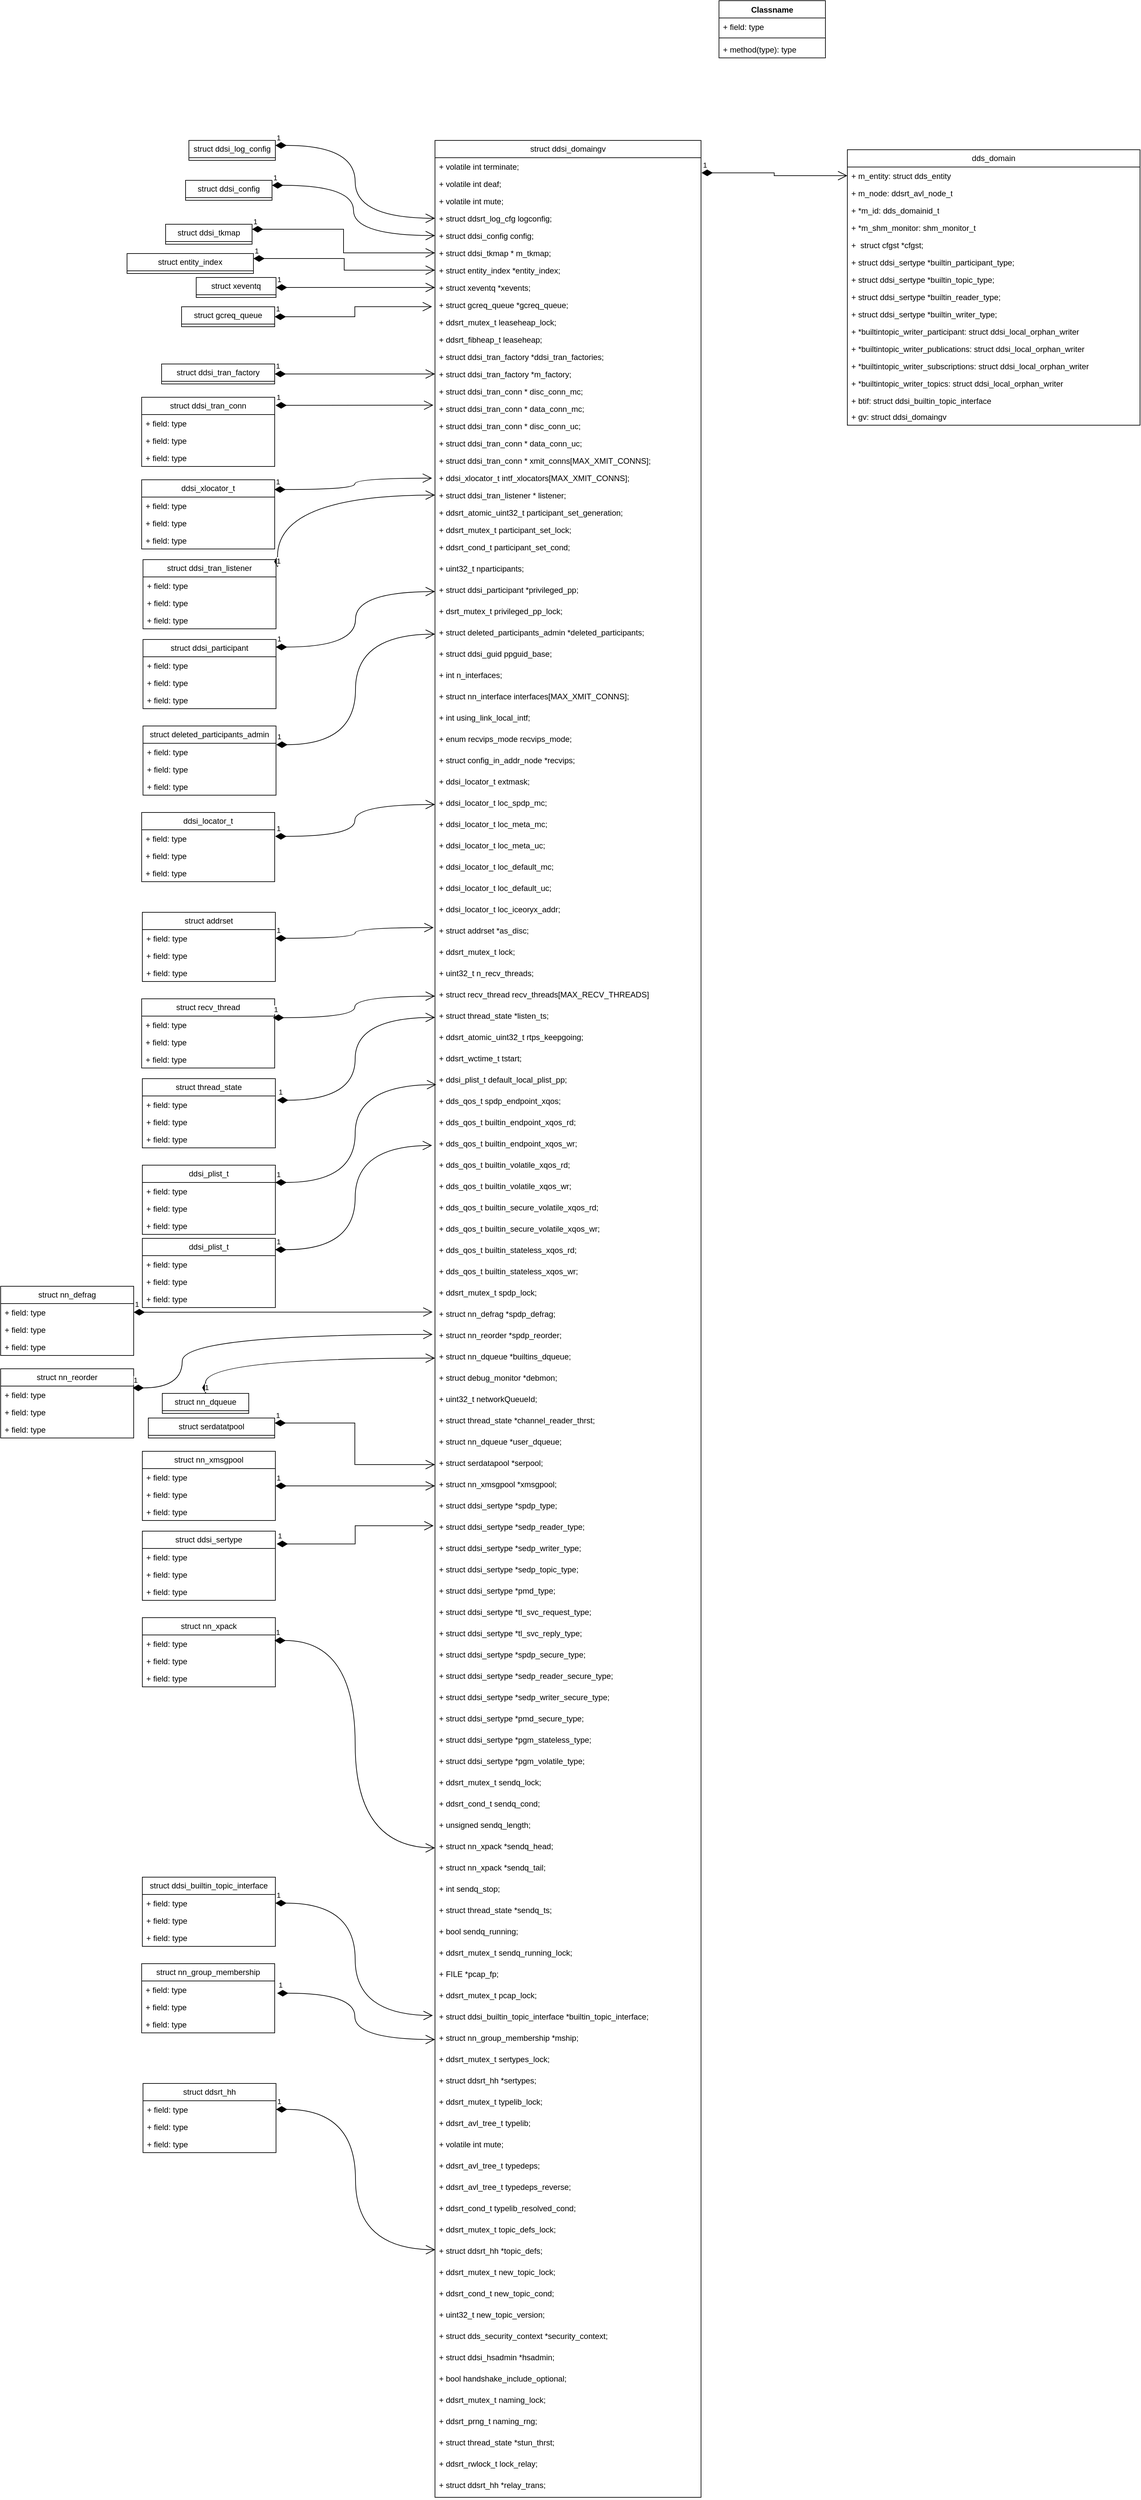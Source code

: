 <mxfile version="21.8.2" type="device">
  <diagram id="C5RBs43oDa-KdzZeNtuy" name="Page-1">
    <mxGraphModel dx="2397" dy="1084" grid="1" gridSize="10" guides="1" tooltips="1" connect="1" arrows="1" fold="1" page="1" pageScale="1" pageWidth="827" pageHeight="1169" math="0" shadow="0">
      <root>
        <object label="" btif="struct ddsi_local_orphan_writer" id="WIyWlLk6GJQsqaUBKTNV-0">
          <mxCell />
        </object>
        <mxCell id="WIyWlLk6GJQsqaUBKTNV-1" parent="WIyWlLk6GJQsqaUBKTNV-0" />
        <object label="struct ddsi_domaingv" terminate="volatile int" id="df181i6rmGnn3atynW37-4">
          <mxCell style="swimlane;fontStyle=0;childLayout=stackLayout;horizontal=1;startSize=26;fillColor=none;horizontalStack=0;resizeParent=1;resizeParentMax=0;resizeLast=0;collapsible=1;marginBottom=0;whiteSpace=wrap;html=1;" parent="WIyWlLk6GJQsqaUBKTNV-1" vertex="1">
            <mxGeometry x="240" y="350" width="400" height="3542" as="geometry">
              <mxRectangle x="240" y="350" width="150" height="30" as="alternateBounds" />
            </mxGeometry>
          </mxCell>
        </object>
        <mxCell id="df181i6rmGnn3atynW37-5" value="+ volatile int terminate;" style="text;strokeColor=none;fillColor=none;align=left;verticalAlign=top;spacingLeft=4;spacingRight=4;overflow=hidden;rotatable=0;points=[[0,0.5],[1,0.5]];portConstraint=eastwest;whiteSpace=wrap;html=1;" parent="df181i6rmGnn3atynW37-4" vertex="1">
          <mxGeometry y="26" width="400" height="26" as="geometry" />
        </mxCell>
        <mxCell id="df181i6rmGnn3atynW37-6" value="+ volatile int deaf;" style="text;strokeColor=none;fillColor=none;align=left;verticalAlign=top;spacingLeft=4;spacingRight=4;overflow=hidden;rotatable=0;points=[[0,0.5],[1,0.5]];portConstraint=eastwest;whiteSpace=wrap;html=1;" parent="df181i6rmGnn3atynW37-4" vertex="1">
          <mxGeometry y="52" width="400" height="26" as="geometry" />
        </mxCell>
        <mxCell id="UTusS1tol2FLhOsndbvv-93" value="+ volatile int mute;" style="text;strokeColor=none;fillColor=none;align=left;verticalAlign=top;spacingLeft=4;spacingRight=4;overflow=hidden;rotatable=0;points=[[0,0.5],[1,0.5]];portConstraint=eastwest;whiteSpace=wrap;html=1;" parent="df181i6rmGnn3atynW37-4" vertex="1">
          <mxGeometry y="78" width="400" height="26" as="geometry" />
        </mxCell>
        <mxCell id="UTusS1tol2FLhOsndbvv-92" value="+ struct ddsrt_log_cfg logconfig;" style="text;strokeColor=none;fillColor=none;align=left;verticalAlign=top;spacingLeft=4;spacingRight=4;overflow=hidden;rotatable=0;points=[[0,0.5],[1,0.5]];portConstraint=eastwest;whiteSpace=wrap;html=1;" parent="df181i6rmGnn3atynW37-4" vertex="1">
          <mxGeometry y="104" width="400" height="26" as="geometry" />
        </mxCell>
        <mxCell id="UTusS1tol2FLhOsndbvv-94" value="+ struct ddsi_config config;" style="text;strokeColor=none;fillColor=none;align=left;verticalAlign=top;spacingLeft=4;spacingRight=4;overflow=hidden;rotatable=0;points=[[0,0.5],[1,0.5]];portConstraint=eastwest;whiteSpace=wrap;html=1;" parent="df181i6rmGnn3atynW37-4" vertex="1">
          <mxGeometry y="130" width="400" height="26" as="geometry" />
        </mxCell>
        <mxCell id="UTusS1tol2FLhOsndbvv-95" value="+ struct ddsi_tkmap * m_tkmap;  " style="text;strokeColor=none;fillColor=none;align=left;verticalAlign=top;spacingLeft=4;spacingRight=4;overflow=hidden;rotatable=0;points=[[0,0.5],[1,0.5]];portConstraint=eastwest;whiteSpace=wrap;html=1;" parent="df181i6rmGnn3atynW37-4" vertex="1">
          <mxGeometry y="156" width="400" height="26" as="geometry" />
        </mxCell>
        <mxCell id="UTusS1tol2FLhOsndbvv-101" value="+ struct entity_index *entity_index;" style="text;strokeColor=none;fillColor=none;align=left;verticalAlign=top;spacingLeft=4;spacingRight=4;overflow=hidden;rotatable=0;points=[[0,0.5],[1,0.5]];portConstraint=eastwest;whiteSpace=wrap;html=1;" parent="df181i6rmGnn3atynW37-4" vertex="1">
          <mxGeometry y="182" width="400" height="26" as="geometry" />
        </mxCell>
        <mxCell id="UTusS1tol2FLhOsndbvv-111" value="+ struct xeventq *xevents;" style="text;strokeColor=none;fillColor=none;align=left;verticalAlign=top;spacingLeft=4;spacingRight=4;overflow=hidden;rotatable=0;points=[[0,0.5],[1,0.5]];portConstraint=eastwest;whiteSpace=wrap;html=1;" parent="df181i6rmGnn3atynW37-4" vertex="1">
          <mxGeometry y="208" width="400" height="26" as="geometry" />
        </mxCell>
        <mxCell id="UTusS1tol2FLhOsndbvv-110" value="+ struct gcreq_queue *gcreq_queue;" style="text;strokeColor=none;fillColor=none;align=left;verticalAlign=top;spacingLeft=4;spacingRight=4;overflow=hidden;rotatable=0;points=[[0,0.5],[1,0.5]];portConstraint=eastwest;whiteSpace=wrap;html=1;" parent="df181i6rmGnn3atynW37-4" vertex="1">
          <mxGeometry y="234" width="400" height="26" as="geometry" />
        </mxCell>
        <mxCell id="UTusS1tol2FLhOsndbvv-109" value="+ ddsrt_mutex_t leaseheap_lock;" style="text;strokeColor=none;fillColor=none;align=left;verticalAlign=top;spacingLeft=4;spacingRight=4;overflow=hidden;rotatable=0;points=[[0,0.5],[1,0.5]];portConstraint=eastwest;whiteSpace=wrap;html=1;" parent="df181i6rmGnn3atynW37-4" vertex="1">
          <mxGeometry y="260" width="400" height="26" as="geometry" />
        </mxCell>
        <mxCell id="UTusS1tol2FLhOsndbvv-108" value="+ ddsrt_fibheap_t leaseheap;" style="text;strokeColor=none;fillColor=none;align=left;verticalAlign=top;spacingLeft=4;spacingRight=4;overflow=hidden;rotatable=0;points=[[0,0.5],[1,0.5]];portConstraint=eastwest;whiteSpace=wrap;html=1;" parent="df181i6rmGnn3atynW37-4" vertex="1">
          <mxGeometry y="286" width="400" height="26" as="geometry" />
        </mxCell>
        <mxCell id="UTusS1tol2FLhOsndbvv-107" value="+ struct ddsi_tran_factory *ddsi_tran_factories;" style="text;strokeColor=none;fillColor=none;align=left;verticalAlign=top;spacingLeft=4;spacingRight=4;overflow=hidden;rotatable=0;points=[[0,0.5],[1,0.5]];portConstraint=eastwest;whiteSpace=wrap;html=1;" parent="df181i6rmGnn3atynW37-4" vertex="1">
          <mxGeometry y="312" width="400" height="26" as="geometry" />
        </mxCell>
        <mxCell id="UTusS1tol2FLhOsndbvv-106" value="+ struct ddsi_tran_factory *m_factory;" style="text;strokeColor=none;fillColor=none;align=left;verticalAlign=top;spacingLeft=4;spacingRight=4;overflow=hidden;rotatable=0;points=[[0,0.5],[1,0.5]];portConstraint=eastwest;whiteSpace=wrap;html=1;" parent="df181i6rmGnn3atynW37-4" vertex="1">
          <mxGeometry y="338" width="400" height="26" as="geometry" />
        </mxCell>
        <mxCell id="UTusS1tol2FLhOsndbvv-105" value="+ struct ddsi_tran_conn * disc_conn_mc;" style="text;strokeColor=none;fillColor=none;align=left;verticalAlign=top;spacingLeft=4;spacingRight=4;overflow=hidden;rotatable=0;points=[[0,0.5],[1,0.5]];portConstraint=eastwest;whiteSpace=wrap;html=1;" parent="df181i6rmGnn3atynW37-4" vertex="1">
          <mxGeometry y="364" width="400" height="26" as="geometry" />
        </mxCell>
        <mxCell id="UTusS1tol2FLhOsndbvv-104" value="+ struct ddsi_tran_conn * data_conn_mc;" style="text;strokeColor=none;fillColor=none;align=left;verticalAlign=top;spacingLeft=4;spacingRight=4;overflow=hidden;rotatable=0;points=[[0,0.5],[1,0.5]];portConstraint=eastwest;whiteSpace=wrap;html=1;" parent="df181i6rmGnn3atynW37-4" vertex="1">
          <mxGeometry y="390" width="400" height="26" as="geometry" />
        </mxCell>
        <mxCell id="UTusS1tol2FLhOsndbvv-103" value="+ struct ddsi_tran_conn * disc_conn_uc;" style="text;strokeColor=none;fillColor=none;align=left;verticalAlign=top;spacingLeft=4;spacingRight=4;overflow=hidden;rotatable=0;points=[[0,0.5],[1,0.5]];portConstraint=eastwest;whiteSpace=wrap;html=1;" parent="df181i6rmGnn3atynW37-4" vertex="1">
          <mxGeometry y="416" width="400" height="26" as="geometry" />
        </mxCell>
        <mxCell id="UTusS1tol2FLhOsndbvv-102" value="+ struct ddsi_tran_conn * data_conn_uc;" style="text;strokeColor=none;fillColor=none;align=left;verticalAlign=top;spacingLeft=4;spacingRight=4;overflow=hidden;rotatable=0;points=[[0,0.5],[1,0.5]];portConstraint=eastwest;whiteSpace=wrap;html=1;" parent="df181i6rmGnn3atynW37-4" vertex="1">
          <mxGeometry y="442" width="400" height="26" as="geometry" />
        </mxCell>
        <mxCell id="UTusS1tol2FLhOsndbvv-100" value="+ struct ddsi_tran_conn * xmit_conns[MAX_XMIT_CONNS];" style="text;strokeColor=none;fillColor=none;align=left;verticalAlign=top;spacingLeft=4;spacingRight=4;overflow=hidden;rotatable=0;points=[[0,0.5],[1,0.5]];portConstraint=eastwest;whiteSpace=wrap;html=1;" parent="df181i6rmGnn3atynW37-4" vertex="1">
          <mxGeometry y="468" width="400" height="26" as="geometry" />
        </mxCell>
        <mxCell id="UTusS1tol2FLhOsndbvv-99" value="+ ddsi_xlocator_t intf_xlocators[MAX_XMIT_CONNS];" style="text;strokeColor=none;fillColor=none;align=left;verticalAlign=top;spacingLeft=4;spacingRight=4;overflow=hidden;rotatable=0;points=[[0,0.5],[1,0.5]];portConstraint=eastwest;whiteSpace=wrap;html=1;" parent="df181i6rmGnn3atynW37-4" vertex="1">
          <mxGeometry y="494" width="400" height="26" as="geometry" />
        </mxCell>
        <mxCell id="UTusS1tol2FLhOsndbvv-98" value="+ struct ddsi_tran_listener * listener;" style="text;strokeColor=none;fillColor=none;align=left;verticalAlign=top;spacingLeft=4;spacingRight=4;overflow=hidden;rotatable=0;points=[[0,0.5],[1,0.5]];portConstraint=eastwest;whiteSpace=wrap;html=1;" parent="df181i6rmGnn3atynW37-4" vertex="1">
          <mxGeometry y="520" width="400" height="26" as="geometry" />
        </mxCell>
        <mxCell id="UTusS1tol2FLhOsndbvv-97" value="+ ddsrt_atomic_uint32_t participant_set_generation;" style="text;strokeColor=none;fillColor=none;align=left;verticalAlign=top;spacingLeft=4;spacingRight=4;overflow=hidden;rotatable=0;points=[[0,0.5],[1,0.5]];portConstraint=eastwest;whiteSpace=wrap;html=1;" parent="df181i6rmGnn3atynW37-4" vertex="1">
          <mxGeometry y="546" width="400" height="26" as="geometry" />
        </mxCell>
        <mxCell id="UTusS1tol2FLhOsndbvv-96" value="+ ddsrt_mutex_t participant_set_lock;" style="text;strokeColor=none;fillColor=none;align=left;verticalAlign=top;spacingLeft=4;spacingRight=4;overflow=hidden;rotatable=0;points=[[0,0.5],[1,0.5]];portConstraint=eastwest;whiteSpace=wrap;html=1;" parent="df181i6rmGnn3atynW37-4" vertex="1">
          <mxGeometry y="572" width="400" height="26" as="geometry" />
        </mxCell>
        <mxCell id="UTusS1tol2FLhOsndbvv-113" value="+ ddsrt_cond_t participant_set_cond;" style="text;strokeColor=none;fillColor=none;align=left;verticalAlign=top;spacingLeft=4;spacingRight=4;overflow=hidden;rotatable=0;points=[[0,0.5],[1,0.5]];portConstraint=eastwest;whiteSpace=wrap;html=1;" parent="df181i6rmGnn3atynW37-4" vertex="1">
          <mxGeometry y="598" width="400" height="32" as="geometry" />
        </mxCell>
        <mxCell id="UTusS1tol2FLhOsndbvv-116" value="+ uint32_t nparticipants;" style="text;strokeColor=none;fillColor=none;align=left;verticalAlign=top;spacingLeft=4;spacingRight=4;overflow=hidden;rotatable=0;points=[[0,0.5],[1,0.5]];portConstraint=eastwest;whiteSpace=wrap;html=1;" parent="df181i6rmGnn3atynW37-4" vertex="1">
          <mxGeometry y="630" width="400" height="32" as="geometry" />
        </mxCell>
        <mxCell id="UTusS1tol2FLhOsndbvv-118" value="+ struct ddsi_participant *privileged_pp;" style="text;strokeColor=none;fillColor=none;align=left;verticalAlign=top;spacingLeft=4;spacingRight=4;overflow=hidden;rotatable=0;points=[[0,0.5],[1,0.5]];portConstraint=eastwest;whiteSpace=wrap;html=1;" parent="df181i6rmGnn3atynW37-4" vertex="1">
          <mxGeometry y="662" width="400" height="32" as="geometry" />
        </mxCell>
        <mxCell id="UTusS1tol2FLhOsndbvv-117" value="+ dsrt_mutex_t privileged_pp_lock;" style="text;strokeColor=none;fillColor=none;align=left;verticalAlign=top;spacingLeft=4;spacingRight=4;overflow=hidden;rotatable=0;points=[[0,0.5],[1,0.5]];portConstraint=eastwest;whiteSpace=wrap;html=1;" parent="df181i6rmGnn3atynW37-4" vertex="1">
          <mxGeometry y="694" width="400" height="32" as="geometry" />
        </mxCell>
        <mxCell id="UTusS1tol2FLhOsndbvv-115" value="+ struct deleted_participants_admin *deleted_participants;" style="text;strokeColor=none;fillColor=none;align=left;verticalAlign=top;spacingLeft=4;spacingRight=4;overflow=hidden;rotatable=0;points=[[0,0.5],[1,0.5]];portConstraint=eastwest;whiteSpace=wrap;html=1;" parent="df181i6rmGnn3atynW37-4" vertex="1">
          <mxGeometry y="726" width="400" height="32" as="geometry" />
        </mxCell>
        <mxCell id="UTusS1tol2FLhOsndbvv-114" value="+ struct ddsi_guid ppguid_base;" style="text;strokeColor=none;fillColor=none;align=left;verticalAlign=top;spacingLeft=4;spacingRight=4;overflow=hidden;rotatable=0;points=[[0,0.5],[1,0.5]];portConstraint=eastwest;whiteSpace=wrap;html=1;" parent="df181i6rmGnn3atynW37-4" vertex="1">
          <mxGeometry y="758" width="400" height="32" as="geometry" />
        </mxCell>
        <mxCell id="UTusS1tol2FLhOsndbvv-129" value="+ int n_interfaces;" style="text;strokeColor=none;fillColor=none;align=left;verticalAlign=top;spacingLeft=4;spacingRight=4;overflow=hidden;rotatable=0;points=[[0,0.5],[1,0.5]];portConstraint=eastwest;whiteSpace=wrap;html=1;" parent="df181i6rmGnn3atynW37-4" vertex="1">
          <mxGeometry y="790" width="400" height="32" as="geometry" />
        </mxCell>
        <mxCell id="UTusS1tol2FLhOsndbvv-128" value="+ struct nn_interface interfaces[MAX_XMIT_CONNS];" style="text;strokeColor=none;fillColor=none;align=left;verticalAlign=top;spacingLeft=4;spacingRight=4;overflow=hidden;rotatable=0;points=[[0,0.5],[1,0.5]];portConstraint=eastwest;whiteSpace=wrap;html=1;" parent="df181i6rmGnn3atynW37-4" vertex="1">
          <mxGeometry y="822" width="400" height="32" as="geometry" />
        </mxCell>
        <mxCell id="UTusS1tol2FLhOsndbvv-127" value="+ int using_link_local_intf;" style="text;strokeColor=none;fillColor=none;align=left;verticalAlign=top;spacingLeft=4;spacingRight=4;overflow=hidden;rotatable=0;points=[[0,0.5],[1,0.5]];portConstraint=eastwest;whiteSpace=wrap;html=1;" parent="df181i6rmGnn3atynW37-4" vertex="1">
          <mxGeometry y="854" width="400" height="32" as="geometry" />
        </mxCell>
        <mxCell id="UTusS1tol2FLhOsndbvv-126" value="+ enum recvips_mode recvips_mode;" style="text;strokeColor=none;fillColor=none;align=left;verticalAlign=top;spacingLeft=4;spacingRight=4;overflow=hidden;rotatable=0;points=[[0,0.5],[1,0.5]];portConstraint=eastwest;whiteSpace=wrap;html=1;" parent="df181i6rmGnn3atynW37-4" vertex="1">
          <mxGeometry y="886" width="400" height="32" as="geometry" />
        </mxCell>
        <mxCell id="UTusS1tol2FLhOsndbvv-125" value="+ struct config_in_addr_node *recvips;" style="text;strokeColor=none;fillColor=none;align=left;verticalAlign=top;spacingLeft=4;spacingRight=4;overflow=hidden;rotatable=0;points=[[0,0.5],[1,0.5]];portConstraint=eastwest;whiteSpace=wrap;html=1;" parent="df181i6rmGnn3atynW37-4" vertex="1">
          <mxGeometry y="918" width="400" height="32" as="geometry" />
        </mxCell>
        <mxCell id="UTusS1tol2FLhOsndbvv-124" value="+ ddsi_locator_t extmask;" style="text;strokeColor=none;fillColor=none;align=left;verticalAlign=top;spacingLeft=4;spacingRight=4;overflow=hidden;rotatable=0;points=[[0,0.5],[1,0.5]];portConstraint=eastwest;whiteSpace=wrap;html=1;" parent="df181i6rmGnn3atynW37-4" vertex="1">
          <mxGeometry y="950" width="400" height="32" as="geometry" />
        </mxCell>
        <mxCell id="UTusS1tol2FLhOsndbvv-123" value="+ ddsi_locator_t loc_spdp_mc;" style="text;strokeColor=none;fillColor=none;align=left;verticalAlign=top;spacingLeft=4;spacingRight=4;overflow=hidden;rotatable=0;points=[[0,0.5],[1,0.5]];portConstraint=eastwest;whiteSpace=wrap;html=1;" parent="df181i6rmGnn3atynW37-4" vertex="1">
          <mxGeometry y="982" width="400" height="32" as="geometry" />
        </mxCell>
        <mxCell id="UTusS1tol2FLhOsndbvv-122" value="+ ddsi_locator_t loc_meta_mc;" style="text;strokeColor=none;fillColor=none;align=left;verticalAlign=top;spacingLeft=4;spacingRight=4;overflow=hidden;rotatable=0;points=[[0,0.5],[1,0.5]];portConstraint=eastwest;whiteSpace=wrap;html=1;" parent="df181i6rmGnn3atynW37-4" vertex="1">
          <mxGeometry y="1014" width="400" height="32" as="geometry" />
        </mxCell>
        <mxCell id="UTusS1tol2FLhOsndbvv-121" value="+ ddsi_locator_t loc_meta_uc;" style="text;strokeColor=none;fillColor=none;align=left;verticalAlign=top;spacingLeft=4;spacingRight=4;overflow=hidden;rotatable=0;points=[[0,0.5],[1,0.5]];portConstraint=eastwest;whiteSpace=wrap;html=1;" parent="df181i6rmGnn3atynW37-4" vertex="1">
          <mxGeometry y="1046" width="400" height="32" as="geometry" />
        </mxCell>
        <mxCell id="UTusS1tol2FLhOsndbvv-120" value="+ ddsi_locator_t loc_default_mc;" style="text;strokeColor=none;fillColor=none;align=left;verticalAlign=top;spacingLeft=4;spacingRight=4;overflow=hidden;rotatable=0;points=[[0,0.5],[1,0.5]];portConstraint=eastwest;whiteSpace=wrap;html=1;" parent="df181i6rmGnn3atynW37-4" vertex="1">
          <mxGeometry y="1078" width="400" height="32" as="geometry" />
        </mxCell>
        <mxCell id="UTusS1tol2FLhOsndbvv-119" value="+ ddsi_locator_t loc_default_uc;" style="text;strokeColor=none;fillColor=none;align=left;verticalAlign=top;spacingLeft=4;spacingRight=4;overflow=hidden;rotatable=0;points=[[0,0.5],[1,0.5]];portConstraint=eastwest;whiteSpace=wrap;html=1;" parent="df181i6rmGnn3atynW37-4" vertex="1">
          <mxGeometry y="1110" width="400" height="32" as="geometry" />
        </mxCell>
        <mxCell id="UTusS1tol2FLhOsndbvv-112" value="+ ddsi_locator_t loc_iceoryx_addr;" style="text;strokeColor=none;fillColor=none;align=left;verticalAlign=top;spacingLeft=4;spacingRight=4;overflow=hidden;rotatable=0;points=[[0,0.5],[1,0.5]];portConstraint=eastwest;whiteSpace=wrap;html=1;" parent="df181i6rmGnn3atynW37-4" vertex="1">
          <mxGeometry y="1142" width="400" height="32" as="geometry" />
        </mxCell>
        <mxCell id="UTusS1tol2FLhOsndbvv-130" value="+ struct addrset *as_disc;" style="text;strokeColor=none;fillColor=none;align=left;verticalAlign=top;spacingLeft=4;spacingRight=4;overflow=hidden;rotatable=0;points=[[0,0.5],[1,0.5]];portConstraint=eastwest;whiteSpace=wrap;html=1;" parent="df181i6rmGnn3atynW37-4" vertex="1">
          <mxGeometry y="1174" width="400" height="32" as="geometry" />
        </mxCell>
        <mxCell id="UTusS1tol2FLhOsndbvv-131" value="+ ddsrt_mutex_t lock;" style="text;strokeColor=none;fillColor=none;align=left;verticalAlign=top;spacingLeft=4;spacingRight=4;overflow=hidden;rotatable=0;points=[[0,0.5],[1,0.5]];portConstraint=eastwest;whiteSpace=wrap;html=1;" parent="df181i6rmGnn3atynW37-4" vertex="1">
          <mxGeometry y="1206" width="400" height="32" as="geometry" />
        </mxCell>
        <mxCell id="UTusS1tol2FLhOsndbvv-133" value="+ uint32_t n_recv_threads;" style="text;strokeColor=none;fillColor=none;align=left;verticalAlign=top;spacingLeft=4;spacingRight=4;overflow=hidden;rotatable=0;points=[[0,0.5],[1,0.5]];portConstraint=eastwest;whiteSpace=wrap;html=1;" parent="df181i6rmGnn3atynW37-4" vertex="1">
          <mxGeometry y="1238" width="400" height="32" as="geometry" />
        </mxCell>
        <mxCell id="UTusS1tol2FLhOsndbvv-132" value="+ struct recv_thread recv_threads[MAX_RECV_THREADS]" style="text;strokeColor=none;fillColor=none;align=left;verticalAlign=top;spacingLeft=4;spacingRight=4;overflow=hidden;rotatable=0;points=[[0,0.5],[1,0.5]];portConstraint=eastwest;whiteSpace=wrap;html=1;" parent="df181i6rmGnn3atynW37-4" vertex="1">
          <mxGeometry y="1270" width="400" height="32" as="geometry" />
        </mxCell>
        <mxCell id="UTusS1tol2FLhOsndbvv-143" value="+ struct thread_state *listen_ts;" style="text;strokeColor=none;fillColor=none;align=left;verticalAlign=top;spacingLeft=4;spacingRight=4;overflow=hidden;rotatable=0;points=[[0,0.5],[1,0.5]];portConstraint=eastwest;whiteSpace=wrap;html=1;" parent="df181i6rmGnn3atynW37-4" vertex="1">
          <mxGeometry y="1302" width="400" height="32" as="geometry" />
        </mxCell>
        <mxCell id="UTusS1tol2FLhOsndbvv-142" value="+ ddsrt_atomic_uint32_t rtps_keepgoing;" style="text;strokeColor=none;fillColor=none;align=left;verticalAlign=top;spacingLeft=4;spacingRight=4;overflow=hidden;rotatable=0;points=[[0,0.5],[1,0.5]];portConstraint=eastwest;whiteSpace=wrap;html=1;" parent="df181i6rmGnn3atynW37-4" vertex="1">
          <mxGeometry y="1334" width="400" height="32" as="geometry" />
        </mxCell>
        <mxCell id="UTusS1tol2FLhOsndbvv-141" value="+ ddsrt_wctime_t tstart;" style="text;strokeColor=none;fillColor=none;align=left;verticalAlign=top;spacingLeft=4;spacingRight=4;overflow=hidden;rotatable=0;points=[[0,0.5],[1,0.5]];portConstraint=eastwest;whiteSpace=wrap;html=1;" parent="df181i6rmGnn3atynW37-4" vertex="1">
          <mxGeometry y="1366" width="400" height="32" as="geometry" />
        </mxCell>
        <mxCell id="UTusS1tol2FLhOsndbvv-140" value="+ ddsi_plist_t default_local_plist_pp;" style="text;strokeColor=none;fillColor=none;align=left;verticalAlign=top;spacingLeft=4;spacingRight=4;overflow=hidden;rotatable=0;points=[[0,0.5],[1,0.5]];portConstraint=eastwest;whiteSpace=wrap;html=1;" parent="df181i6rmGnn3atynW37-4" vertex="1">
          <mxGeometry y="1398" width="400" height="32" as="geometry" />
        </mxCell>
        <mxCell id="UTusS1tol2FLhOsndbvv-139" value="+ dds_qos_t spdp_endpoint_xqos;" style="text;strokeColor=none;fillColor=none;align=left;verticalAlign=top;spacingLeft=4;spacingRight=4;overflow=hidden;rotatable=0;points=[[0,0.5],[1,0.5]];portConstraint=eastwest;whiteSpace=wrap;html=1;" parent="df181i6rmGnn3atynW37-4" vertex="1">
          <mxGeometry y="1430" width="400" height="32" as="geometry" />
        </mxCell>
        <mxCell id="UTusS1tol2FLhOsndbvv-138" value="+ dds_qos_t builtin_endpoint_xqos_rd;" style="text;strokeColor=none;fillColor=none;align=left;verticalAlign=top;spacingLeft=4;spacingRight=4;overflow=hidden;rotatable=0;points=[[0,0.5],[1,0.5]];portConstraint=eastwest;whiteSpace=wrap;html=1;" parent="df181i6rmGnn3atynW37-4" vertex="1">
          <mxGeometry y="1462" width="400" height="32" as="geometry" />
        </mxCell>
        <mxCell id="UTusS1tol2FLhOsndbvv-137" value="+ dds_qos_t builtin_endpoint_xqos_wr;" style="text;strokeColor=none;fillColor=none;align=left;verticalAlign=top;spacingLeft=4;spacingRight=4;overflow=hidden;rotatable=0;points=[[0,0.5],[1,0.5]];portConstraint=eastwest;whiteSpace=wrap;html=1;" parent="df181i6rmGnn3atynW37-4" vertex="1">
          <mxGeometry y="1494" width="400" height="32" as="geometry" />
        </mxCell>
        <mxCell id="UTusS1tol2FLhOsndbvv-136" value="+ dds_qos_t builtin_volatile_xqos_rd;" style="text;strokeColor=none;fillColor=none;align=left;verticalAlign=top;spacingLeft=4;spacingRight=4;overflow=hidden;rotatable=0;points=[[0,0.5],[1,0.5]];portConstraint=eastwest;whiteSpace=wrap;html=1;" parent="df181i6rmGnn3atynW37-4" vertex="1">
          <mxGeometry y="1526" width="400" height="32" as="geometry" />
        </mxCell>
        <mxCell id="UTusS1tol2FLhOsndbvv-135" value="+ dds_qos_t builtin_volatile_xqos_wr;" style="text;strokeColor=none;fillColor=none;align=left;verticalAlign=top;spacingLeft=4;spacingRight=4;overflow=hidden;rotatable=0;points=[[0,0.5],[1,0.5]];portConstraint=eastwest;whiteSpace=wrap;html=1;" parent="df181i6rmGnn3atynW37-4" vertex="1">
          <mxGeometry y="1558" width="400" height="32" as="geometry" />
        </mxCell>
        <mxCell id="UTusS1tol2FLhOsndbvv-134" value="+ dds_qos_t builtin_secure_volatile_xqos_rd;" style="text;strokeColor=none;fillColor=none;align=left;verticalAlign=top;spacingLeft=4;spacingRight=4;overflow=hidden;rotatable=0;points=[[0,0.5],[1,0.5]];portConstraint=eastwest;whiteSpace=wrap;html=1;" parent="df181i6rmGnn3atynW37-4" vertex="1">
          <mxGeometry y="1590" width="400" height="32" as="geometry" />
        </mxCell>
        <mxCell id="UTusS1tol2FLhOsndbvv-150" value="+ dds_qos_t builtin_secure_volatile_xqos_wr;" style="text;strokeColor=none;fillColor=none;align=left;verticalAlign=top;spacingLeft=4;spacingRight=4;overflow=hidden;rotatable=0;points=[[0,0.5],[1,0.5]];portConstraint=eastwest;whiteSpace=wrap;html=1;" parent="df181i6rmGnn3atynW37-4" vertex="1">
          <mxGeometry y="1622" width="400" height="32" as="geometry" />
        </mxCell>
        <mxCell id="UTusS1tol2FLhOsndbvv-149" value="+ dds_qos_t builtin_stateless_xqos_rd;" style="text;strokeColor=none;fillColor=none;align=left;verticalAlign=top;spacingLeft=4;spacingRight=4;overflow=hidden;rotatable=0;points=[[0,0.5],[1,0.5]];portConstraint=eastwest;whiteSpace=wrap;html=1;" parent="df181i6rmGnn3atynW37-4" vertex="1">
          <mxGeometry y="1654" width="400" height="32" as="geometry" />
        </mxCell>
        <mxCell id="UTusS1tol2FLhOsndbvv-151" value="+ dds_qos_t builtin_stateless_xqos_wr;" style="text;strokeColor=none;fillColor=none;align=left;verticalAlign=top;spacingLeft=4;spacingRight=4;overflow=hidden;rotatable=0;points=[[0,0.5],[1,0.5]];portConstraint=eastwest;whiteSpace=wrap;html=1;" parent="df181i6rmGnn3atynW37-4" vertex="1">
          <mxGeometry y="1686" width="400" height="32" as="geometry" />
        </mxCell>
        <mxCell id="UTusS1tol2FLhOsndbvv-156" value="+ ddsrt_mutex_t spdp_lock;" style="text;strokeColor=none;fillColor=none;align=left;verticalAlign=top;spacingLeft=4;spacingRight=4;overflow=hidden;rotatable=0;points=[[0,0.5],[1,0.5]];portConstraint=eastwest;whiteSpace=wrap;html=1;" parent="df181i6rmGnn3atynW37-4" vertex="1">
          <mxGeometry y="1718" width="400" height="32" as="geometry" />
        </mxCell>
        <mxCell id="UTusS1tol2FLhOsndbvv-155" value="+ struct nn_defrag *spdp_defrag;" style="text;strokeColor=none;fillColor=none;align=left;verticalAlign=top;spacingLeft=4;spacingRight=4;overflow=hidden;rotatable=0;points=[[0,0.5],[1,0.5]];portConstraint=eastwest;whiteSpace=wrap;html=1;" parent="df181i6rmGnn3atynW37-4" vertex="1">
          <mxGeometry y="1750" width="400" height="32" as="geometry" />
        </mxCell>
        <mxCell id="UTusS1tol2FLhOsndbvv-154" value="+ struct nn_reorder *spdp_reorder;" style="text;strokeColor=none;fillColor=none;align=left;verticalAlign=top;spacingLeft=4;spacingRight=4;overflow=hidden;rotatable=0;points=[[0,0.5],[1,0.5]];portConstraint=eastwest;whiteSpace=wrap;html=1;" parent="df181i6rmGnn3atynW37-4" vertex="1">
          <mxGeometry y="1782" width="400" height="32" as="geometry" />
        </mxCell>
        <mxCell id="UTusS1tol2FLhOsndbvv-153" value="+ struct nn_dqueue *builtins_dqueue;" style="text;strokeColor=none;fillColor=none;align=left;verticalAlign=top;spacingLeft=4;spacingRight=4;overflow=hidden;rotatable=0;points=[[0,0.5],[1,0.5]];portConstraint=eastwest;whiteSpace=wrap;html=1;" parent="df181i6rmGnn3atynW37-4" vertex="1">
          <mxGeometry y="1814" width="400" height="32" as="geometry" />
        </mxCell>
        <mxCell id="UTusS1tol2FLhOsndbvv-157" value="+ struct debug_monitor *debmon;" style="text;strokeColor=none;fillColor=none;align=left;verticalAlign=top;spacingLeft=4;spacingRight=4;overflow=hidden;rotatable=0;points=[[0,0.5],[1,0.5]];portConstraint=eastwest;whiteSpace=wrap;html=1;" parent="df181i6rmGnn3atynW37-4" vertex="1">
          <mxGeometry y="1846" width="400" height="32" as="geometry" />
        </mxCell>
        <mxCell id="UTusS1tol2FLhOsndbvv-158" value="+ uint32_t networkQueueId;" style="text;strokeColor=none;fillColor=none;align=left;verticalAlign=top;spacingLeft=4;spacingRight=4;overflow=hidden;rotatable=0;points=[[0,0.5],[1,0.5]];portConstraint=eastwest;whiteSpace=wrap;html=1;" parent="df181i6rmGnn3atynW37-4" vertex="1">
          <mxGeometry y="1878" width="400" height="32" as="geometry" />
        </mxCell>
        <mxCell id="UTusS1tol2FLhOsndbvv-159" value="+ struct thread_state *channel_reader_thrst;" style="text;strokeColor=none;fillColor=none;align=left;verticalAlign=top;spacingLeft=4;spacingRight=4;overflow=hidden;rotatable=0;points=[[0,0.5],[1,0.5]];portConstraint=eastwest;whiteSpace=wrap;html=1;" parent="df181i6rmGnn3atynW37-4" vertex="1">
          <mxGeometry y="1910" width="400" height="32" as="geometry" />
        </mxCell>
        <mxCell id="UTusS1tol2FLhOsndbvv-160" value="+ struct nn_dqueue *user_dqueue;" style="text;strokeColor=none;fillColor=none;align=left;verticalAlign=top;spacingLeft=4;spacingRight=4;overflow=hidden;rotatable=0;points=[[0,0.5],[1,0.5]];portConstraint=eastwest;whiteSpace=wrap;html=1;" parent="df181i6rmGnn3atynW37-4" vertex="1">
          <mxGeometry y="1942" width="400" height="32" as="geometry" />
        </mxCell>
        <mxCell id="UTusS1tol2FLhOsndbvv-161" value="+ struct serdatapool *serpool;" style="text;strokeColor=none;fillColor=none;align=left;verticalAlign=top;spacingLeft=4;spacingRight=4;overflow=hidden;rotatable=0;points=[[0,0.5],[1,0.5]];portConstraint=eastwest;whiteSpace=wrap;html=1;" parent="df181i6rmGnn3atynW37-4" vertex="1">
          <mxGeometry y="1974" width="400" height="32" as="geometry" />
        </mxCell>
        <mxCell id="UTusS1tol2FLhOsndbvv-163" value="+ struct nn_xmsgpool *xmsgpool;" style="text;strokeColor=none;fillColor=none;align=left;verticalAlign=top;spacingLeft=4;spacingRight=4;overflow=hidden;rotatable=0;points=[[0,0.5],[1,0.5]];portConstraint=eastwest;whiteSpace=wrap;html=1;" parent="df181i6rmGnn3atynW37-4" vertex="1">
          <mxGeometry y="2006" width="400" height="32" as="geometry" />
        </mxCell>
        <mxCell id="UTusS1tol2FLhOsndbvv-164" value="+ struct ddsi_sertype *spdp_type;" style="text;strokeColor=none;fillColor=none;align=left;verticalAlign=top;spacingLeft=4;spacingRight=4;overflow=hidden;rotatable=0;points=[[0,0.5],[1,0.5]];portConstraint=eastwest;whiteSpace=wrap;html=1;" parent="df181i6rmGnn3atynW37-4" vertex="1">
          <mxGeometry y="2038" width="400" height="32" as="geometry" />
        </mxCell>
        <mxCell id="UTusS1tol2FLhOsndbvv-169" value="+ struct ddsi_sertype *sedp_reader_type;" style="text;strokeColor=none;fillColor=none;align=left;verticalAlign=top;spacingLeft=4;spacingRight=4;overflow=hidden;rotatable=0;points=[[0,0.5],[1,0.5]];portConstraint=eastwest;whiteSpace=wrap;html=1;" parent="df181i6rmGnn3atynW37-4" vertex="1">
          <mxGeometry y="2070" width="400" height="32" as="geometry" />
        </mxCell>
        <mxCell id="UTusS1tol2FLhOsndbvv-170" value="+ struct ddsi_sertype *sedp_writer_type;" style="text;strokeColor=none;fillColor=none;align=left;verticalAlign=top;spacingLeft=4;spacingRight=4;overflow=hidden;rotatable=0;points=[[0,0.5],[1,0.5]];portConstraint=eastwest;whiteSpace=wrap;html=1;" parent="df181i6rmGnn3atynW37-4" vertex="1">
          <mxGeometry y="2102" width="400" height="32" as="geometry" />
        </mxCell>
        <mxCell id="UTusS1tol2FLhOsndbvv-171" value="+ struct ddsi_sertype *sedp_topic_type;" style="text;strokeColor=none;fillColor=none;align=left;verticalAlign=top;spacingLeft=4;spacingRight=4;overflow=hidden;rotatable=0;points=[[0,0.5],[1,0.5]];portConstraint=eastwest;whiteSpace=wrap;html=1;" parent="df181i6rmGnn3atynW37-4" vertex="1">
          <mxGeometry y="2134" width="400" height="32" as="geometry" />
        </mxCell>
        <mxCell id="UTusS1tol2FLhOsndbvv-172" value="+ struct ddsi_sertype *pmd_type;&amp;nbsp;" style="text;strokeColor=none;fillColor=none;align=left;verticalAlign=top;spacingLeft=4;spacingRight=4;overflow=hidden;rotatable=0;points=[[0,0.5],[1,0.5]];portConstraint=eastwest;whiteSpace=wrap;html=1;" parent="df181i6rmGnn3atynW37-4" vertex="1">
          <mxGeometry y="2166" width="400" height="32" as="geometry" />
        </mxCell>
        <mxCell id="UTusS1tol2FLhOsndbvv-182" value="+ struct ddsi_sertype *tl_svc_request_type;&amp;nbsp;" style="text;strokeColor=none;fillColor=none;align=left;verticalAlign=top;spacingLeft=4;spacingRight=4;overflow=hidden;rotatable=0;points=[[0,0.5],[1,0.5]];portConstraint=eastwest;whiteSpace=wrap;html=1;" parent="df181i6rmGnn3atynW37-4" vertex="1">
          <mxGeometry y="2198" width="400" height="32" as="geometry" />
        </mxCell>
        <mxCell id="UTusS1tol2FLhOsndbvv-181" value="+ struct ddsi_sertype *tl_svc_reply_type;&amp;nbsp;" style="text;strokeColor=none;fillColor=none;align=left;verticalAlign=top;spacingLeft=4;spacingRight=4;overflow=hidden;rotatable=0;points=[[0,0.5],[1,0.5]];portConstraint=eastwest;whiteSpace=wrap;html=1;" parent="df181i6rmGnn3atynW37-4" vertex="1">
          <mxGeometry y="2230" width="400" height="32" as="geometry" />
        </mxCell>
        <mxCell id="UTusS1tol2FLhOsndbvv-180" value="+ struct ddsi_sertype *spdp_secure_type;" style="text;strokeColor=none;fillColor=none;align=left;verticalAlign=top;spacingLeft=4;spacingRight=4;overflow=hidden;rotatable=0;points=[[0,0.5],[1,0.5]];portConstraint=eastwest;whiteSpace=wrap;html=1;" parent="df181i6rmGnn3atynW37-4" vertex="1">
          <mxGeometry y="2262" width="400" height="32" as="geometry" />
        </mxCell>
        <mxCell id="UTusS1tol2FLhOsndbvv-183" value="+ struct ddsi_sertype *sedp_reader_secure_type;" style="text;strokeColor=none;fillColor=none;align=left;verticalAlign=top;spacingLeft=4;spacingRight=4;overflow=hidden;rotatable=0;points=[[0,0.5],[1,0.5]];portConstraint=eastwest;whiteSpace=wrap;html=1;" parent="df181i6rmGnn3atynW37-4" vertex="1">
          <mxGeometry y="2294" width="400" height="32" as="geometry" />
        </mxCell>
        <mxCell id="UTusS1tol2FLhOsndbvv-184" value="+ struct ddsi_sertype *sedp_writer_secure_type;" style="text;strokeColor=none;fillColor=none;align=left;verticalAlign=top;spacingLeft=4;spacingRight=4;overflow=hidden;rotatable=0;points=[[0,0.5],[1,0.5]];portConstraint=eastwest;whiteSpace=wrap;html=1;" parent="df181i6rmGnn3atynW37-4" vertex="1">
          <mxGeometry y="2326" width="400" height="32" as="geometry" />
        </mxCell>
        <mxCell id="UTusS1tol2FLhOsndbvv-185" value="+ struct ddsi_sertype *pmd_secure_type;" style="text;strokeColor=none;fillColor=none;align=left;verticalAlign=top;spacingLeft=4;spacingRight=4;overflow=hidden;rotatable=0;points=[[0,0.5],[1,0.5]];portConstraint=eastwest;whiteSpace=wrap;html=1;" parent="df181i6rmGnn3atynW37-4" vertex="1">
          <mxGeometry y="2358" width="400" height="32" as="geometry" />
        </mxCell>
        <mxCell id="UTusS1tol2FLhOsndbvv-186" value="+ struct ddsi_sertype *pgm_stateless_type;&amp;nbsp;" style="text;strokeColor=none;fillColor=none;align=left;verticalAlign=top;spacingLeft=4;spacingRight=4;overflow=hidden;rotatable=0;points=[[0,0.5],[1,0.5]];portConstraint=eastwest;whiteSpace=wrap;html=1;" parent="df181i6rmGnn3atynW37-4" vertex="1">
          <mxGeometry y="2390" width="400" height="32" as="geometry" />
        </mxCell>
        <mxCell id="UTusS1tol2FLhOsndbvv-187" value="+ struct ddsi_sertype *pgm_volatile_type;&amp;nbsp;" style="text;strokeColor=none;fillColor=none;align=left;verticalAlign=top;spacingLeft=4;spacingRight=4;overflow=hidden;rotatable=0;points=[[0,0.5],[1,0.5]];portConstraint=eastwest;whiteSpace=wrap;html=1;" parent="df181i6rmGnn3atynW37-4" vertex="1">
          <mxGeometry y="2422" width="400" height="32" as="geometry" />
        </mxCell>
        <mxCell id="UTusS1tol2FLhOsndbvv-188" value="+ ddsrt_mutex_t sendq_lock;" style="text;strokeColor=none;fillColor=none;align=left;verticalAlign=top;spacingLeft=4;spacingRight=4;overflow=hidden;rotatable=0;points=[[0,0.5],[1,0.5]];portConstraint=eastwest;whiteSpace=wrap;html=1;" parent="df181i6rmGnn3atynW37-4" vertex="1">
          <mxGeometry y="2454" width="400" height="32" as="geometry" />
        </mxCell>
        <mxCell id="UTusS1tol2FLhOsndbvv-196" value="+ ddsrt_cond_t sendq_cond;" style="text;strokeColor=none;fillColor=none;align=left;verticalAlign=top;spacingLeft=4;spacingRight=4;overflow=hidden;rotatable=0;points=[[0,0.5],[1,0.5]];portConstraint=eastwest;whiteSpace=wrap;html=1;" parent="df181i6rmGnn3atynW37-4" vertex="1">
          <mxGeometry y="2486" width="400" height="32" as="geometry" />
        </mxCell>
        <mxCell id="UTusS1tol2FLhOsndbvv-195" value="+ unsigned sendq_length;" style="text;strokeColor=none;fillColor=none;align=left;verticalAlign=top;spacingLeft=4;spacingRight=4;overflow=hidden;rotatable=0;points=[[0,0.5],[1,0.5]];portConstraint=eastwest;whiteSpace=wrap;html=1;" parent="df181i6rmGnn3atynW37-4" vertex="1">
          <mxGeometry y="2518" width="400" height="32" as="geometry" />
        </mxCell>
        <mxCell id="UTusS1tol2FLhOsndbvv-194" value="+ struct nn_xpack *sendq_head;" style="text;strokeColor=none;fillColor=none;align=left;verticalAlign=top;spacingLeft=4;spacingRight=4;overflow=hidden;rotatable=0;points=[[0,0.5],[1,0.5]];portConstraint=eastwest;whiteSpace=wrap;html=1;" parent="df181i6rmGnn3atynW37-4" vertex="1">
          <mxGeometry y="2550" width="400" height="32" as="geometry" />
        </mxCell>
        <mxCell id="UTusS1tol2FLhOsndbvv-193" value="+ struct nn_xpack *sendq_tail;" style="text;strokeColor=none;fillColor=none;align=left;verticalAlign=top;spacingLeft=4;spacingRight=4;overflow=hidden;rotatable=0;points=[[0,0.5],[1,0.5]];portConstraint=eastwest;whiteSpace=wrap;html=1;" parent="df181i6rmGnn3atynW37-4" vertex="1">
          <mxGeometry y="2582" width="400" height="32" as="geometry" />
        </mxCell>
        <mxCell id="UTusS1tol2FLhOsndbvv-192" value="+ int sendq_stop;" style="text;strokeColor=none;fillColor=none;align=left;verticalAlign=top;spacingLeft=4;spacingRight=4;overflow=hidden;rotatable=0;points=[[0,0.5],[1,0.5]];portConstraint=eastwest;whiteSpace=wrap;html=1;" parent="df181i6rmGnn3atynW37-4" vertex="1">
          <mxGeometry y="2614" width="400" height="32" as="geometry" />
        </mxCell>
        <mxCell id="UTusS1tol2FLhOsndbvv-191" value="+ struct thread_state *sendq_ts;" style="text;strokeColor=none;fillColor=none;align=left;verticalAlign=top;spacingLeft=4;spacingRight=4;overflow=hidden;rotatable=0;points=[[0,0.5],[1,0.5]];portConstraint=eastwest;whiteSpace=wrap;html=1;" parent="df181i6rmGnn3atynW37-4" vertex="1">
          <mxGeometry y="2646" width="400" height="32" as="geometry" />
        </mxCell>
        <mxCell id="UTusS1tol2FLhOsndbvv-190" value="+ bool sendq_running;" style="text;strokeColor=none;fillColor=none;align=left;verticalAlign=top;spacingLeft=4;spacingRight=4;overflow=hidden;rotatable=0;points=[[0,0.5],[1,0.5]];portConstraint=eastwest;whiteSpace=wrap;html=1;" parent="df181i6rmGnn3atynW37-4" vertex="1">
          <mxGeometry y="2678" width="400" height="32" as="geometry" />
        </mxCell>
        <mxCell id="UTusS1tol2FLhOsndbvv-189" value="+ ddsrt_mutex_t sendq_running_lock;" style="text;strokeColor=none;fillColor=none;align=left;verticalAlign=top;spacingLeft=4;spacingRight=4;overflow=hidden;rotatable=0;points=[[0,0.5],[1,0.5]];portConstraint=eastwest;whiteSpace=wrap;html=1;" parent="df181i6rmGnn3atynW37-4" vertex="1">
          <mxGeometry y="2710" width="400" height="32" as="geometry" />
        </mxCell>
        <mxCell id="UTusS1tol2FLhOsndbvv-179" value="+ FILE *pcap_fp;" style="text;strokeColor=none;fillColor=none;align=left;verticalAlign=top;spacingLeft=4;spacingRight=4;overflow=hidden;rotatable=0;points=[[0,0.5],[1,0.5]];portConstraint=eastwest;whiteSpace=wrap;html=1;" parent="df181i6rmGnn3atynW37-4" vertex="1">
          <mxGeometry y="2742" width="400" height="32" as="geometry" />
        </mxCell>
        <mxCell id="UTusS1tol2FLhOsndbvv-178" value="+ ddsrt_mutex_t pcap_lock;" style="text;strokeColor=none;fillColor=none;align=left;verticalAlign=top;spacingLeft=4;spacingRight=4;overflow=hidden;rotatable=0;points=[[0,0.5],[1,0.5]];portConstraint=eastwest;whiteSpace=wrap;html=1;" parent="df181i6rmGnn3atynW37-4" vertex="1">
          <mxGeometry y="2774" width="400" height="32" as="geometry" />
        </mxCell>
        <mxCell id="UTusS1tol2FLhOsndbvv-177" value="+ struct ddsi_builtin_topic_interface *builtin_topic_interface;" style="text;strokeColor=none;fillColor=none;align=left;verticalAlign=top;spacingLeft=4;spacingRight=4;overflow=hidden;rotatable=0;points=[[0,0.5],[1,0.5]];portConstraint=eastwest;whiteSpace=wrap;html=1;" parent="df181i6rmGnn3atynW37-4" vertex="1">
          <mxGeometry y="2806" width="400" height="32" as="geometry" />
        </mxCell>
        <mxCell id="UTusS1tol2FLhOsndbvv-176" value="+ struct nn_group_membership *mship;" style="text;strokeColor=none;fillColor=none;align=left;verticalAlign=top;spacingLeft=4;spacingRight=4;overflow=hidden;rotatable=0;points=[[0,0.5],[1,0.5]];portConstraint=eastwest;whiteSpace=wrap;html=1;" parent="df181i6rmGnn3atynW37-4" vertex="1">
          <mxGeometry y="2838" width="400" height="32" as="geometry" />
        </mxCell>
        <mxCell id="UTusS1tol2FLhOsndbvv-175" value="+ ddsrt_mutex_t sertypes_lock;" style="text;strokeColor=none;fillColor=none;align=left;verticalAlign=top;spacingLeft=4;spacingRight=4;overflow=hidden;rotatable=0;points=[[0,0.5],[1,0.5]];portConstraint=eastwest;whiteSpace=wrap;html=1;" parent="df181i6rmGnn3atynW37-4" vertex="1">
          <mxGeometry y="2870" width="400" height="32" as="geometry" />
        </mxCell>
        <mxCell id="UTusS1tol2FLhOsndbvv-174" value="+ struct ddsrt_hh *sertypes;" style="text;strokeColor=none;fillColor=none;align=left;verticalAlign=top;spacingLeft=4;spacingRight=4;overflow=hidden;rotatable=0;points=[[0,0.5],[1,0.5]];portConstraint=eastwest;whiteSpace=wrap;html=1;" parent="df181i6rmGnn3atynW37-4" vertex="1">
          <mxGeometry y="2902" width="400" height="32" as="geometry" />
        </mxCell>
        <mxCell id="UTusS1tol2FLhOsndbvv-173" value="+ ddsrt_mutex_t typelib_lock;" style="text;strokeColor=none;fillColor=none;align=left;verticalAlign=top;spacingLeft=4;spacingRight=4;overflow=hidden;rotatable=0;points=[[0,0.5],[1,0.5]];portConstraint=eastwest;whiteSpace=wrap;html=1;" parent="df181i6rmGnn3atynW37-4" vertex="1">
          <mxGeometry y="2934" width="400" height="32" as="geometry" />
        </mxCell>
        <mxCell id="UTusS1tol2FLhOsndbvv-165" value="+ ddsrt_avl_tree_t typelib;" style="text;strokeColor=none;fillColor=none;align=left;verticalAlign=top;spacingLeft=4;spacingRight=4;overflow=hidden;rotatable=0;points=[[0,0.5],[1,0.5]];portConstraint=eastwest;whiteSpace=wrap;html=1;" parent="df181i6rmGnn3atynW37-4" vertex="1">
          <mxGeometry y="2966" width="400" height="32" as="geometry" />
        </mxCell>
        <mxCell id="UTusS1tol2FLhOsndbvv-168" value="+ volatile int mute;" style="text;strokeColor=none;fillColor=none;align=left;verticalAlign=top;spacingLeft=4;spacingRight=4;overflow=hidden;rotatable=0;points=[[0,0.5],[1,0.5]];portConstraint=eastwest;whiteSpace=wrap;html=1;" parent="df181i6rmGnn3atynW37-4" vertex="1">
          <mxGeometry y="2998" width="400" height="32" as="geometry" />
        </mxCell>
        <mxCell id="UTusS1tol2FLhOsndbvv-167" value="+ ddsrt_avl_tree_t typedeps;" style="text;strokeColor=none;fillColor=none;align=left;verticalAlign=top;spacingLeft=4;spacingRight=4;overflow=hidden;rotatable=0;points=[[0,0.5],[1,0.5]];portConstraint=eastwest;whiteSpace=wrap;html=1;" parent="df181i6rmGnn3atynW37-4" vertex="1">
          <mxGeometry y="3030" width="400" height="32" as="geometry" />
        </mxCell>
        <mxCell id="UTusS1tol2FLhOsndbvv-166" value="+ ddsrt_avl_tree_t typedeps_reverse;" style="text;strokeColor=none;fillColor=none;align=left;verticalAlign=top;spacingLeft=4;spacingRight=4;overflow=hidden;rotatable=0;points=[[0,0.5],[1,0.5]];portConstraint=eastwest;whiteSpace=wrap;html=1;" parent="df181i6rmGnn3atynW37-4" vertex="1">
          <mxGeometry y="3062" width="400" height="32" as="geometry" />
        </mxCell>
        <mxCell id="UTusS1tol2FLhOsndbvv-144" value="+ ddsrt_cond_t typelib_resolved_cond;" style="text;strokeColor=none;fillColor=none;align=left;verticalAlign=top;spacingLeft=4;spacingRight=4;overflow=hidden;rotatable=0;points=[[0,0.5],[1,0.5]];portConstraint=eastwest;whiteSpace=wrap;html=1;" parent="df181i6rmGnn3atynW37-4" vertex="1">
          <mxGeometry y="3094" width="400" height="32" as="geometry" />
        </mxCell>
        <mxCell id="UTusS1tol2FLhOsndbvv-162" value="+ ddsrt_mutex_t topic_defs_lock;" style="text;strokeColor=none;fillColor=none;align=left;verticalAlign=top;spacingLeft=4;spacingRight=4;overflow=hidden;rotatable=0;points=[[0,0.5],[1,0.5]];portConstraint=eastwest;whiteSpace=wrap;html=1;" parent="df181i6rmGnn3atynW37-4" vertex="1">
          <mxGeometry y="3126" width="400" height="32" as="geometry" />
        </mxCell>
        <mxCell id="UTusS1tol2FLhOsndbvv-152" value="+ struct ddsrt_hh *topic_defs;" style="text;strokeColor=none;fillColor=none;align=left;verticalAlign=top;spacingLeft=4;spacingRight=4;overflow=hidden;rotatable=0;points=[[0,0.5],[1,0.5]];portConstraint=eastwest;whiteSpace=wrap;html=1;" parent="df181i6rmGnn3atynW37-4" vertex="1">
          <mxGeometry y="3158" width="400" height="32" as="geometry" />
        </mxCell>
        <mxCell id="UTusS1tol2FLhOsndbvv-148" value="+ ddsrt_mutex_t new_topic_lock;" style="text;strokeColor=none;fillColor=none;align=left;verticalAlign=top;spacingLeft=4;spacingRight=4;overflow=hidden;rotatable=0;points=[[0,0.5],[1,0.5]];portConstraint=eastwest;whiteSpace=wrap;html=1;" parent="df181i6rmGnn3atynW37-4" vertex="1">
          <mxGeometry y="3190" width="400" height="32" as="geometry" />
        </mxCell>
        <mxCell id="UTusS1tol2FLhOsndbvv-197" value="+ ddsrt_cond_t new_topic_cond;" style="text;strokeColor=none;fillColor=none;align=left;verticalAlign=top;spacingLeft=4;spacingRight=4;overflow=hidden;rotatable=0;points=[[0,0.5],[1,0.5]];portConstraint=eastwest;whiteSpace=wrap;html=1;" parent="df181i6rmGnn3atynW37-4" vertex="1">
          <mxGeometry y="3222" width="400" height="32" as="geometry" />
        </mxCell>
        <mxCell id="UTusS1tol2FLhOsndbvv-198" value="+ uint32_t new_topic_version;" style="text;strokeColor=none;fillColor=none;align=left;verticalAlign=top;spacingLeft=4;spacingRight=4;overflow=hidden;rotatable=0;points=[[0,0.5],[1,0.5]];portConstraint=eastwest;whiteSpace=wrap;html=1;" parent="df181i6rmGnn3atynW37-4" vertex="1">
          <mxGeometry y="3254" width="400" height="32" as="geometry" />
        </mxCell>
        <mxCell id="UTusS1tol2FLhOsndbvv-203" value="+ struct dds_security_context *security_context;" style="text;strokeColor=none;fillColor=none;align=left;verticalAlign=top;spacingLeft=4;spacingRight=4;overflow=hidden;rotatable=0;points=[[0,0.5],[1,0.5]];portConstraint=eastwest;whiteSpace=wrap;html=1;" parent="df181i6rmGnn3atynW37-4" vertex="1">
          <mxGeometry y="3286" width="400" height="32" as="geometry" />
        </mxCell>
        <mxCell id="UTusS1tol2FLhOsndbvv-202" value="+ struct ddsi_hsadmin *hsadmin;" style="text;strokeColor=none;fillColor=none;align=left;verticalAlign=top;spacingLeft=4;spacingRight=4;overflow=hidden;rotatable=0;points=[[0,0.5],[1,0.5]];portConstraint=eastwest;whiteSpace=wrap;html=1;" parent="df181i6rmGnn3atynW37-4" vertex="1">
          <mxGeometry y="3318" width="400" height="32" as="geometry" />
        </mxCell>
        <mxCell id="UTusS1tol2FLhOsndbvv-201" value="+ bool handshake_include_optional;" style="text;strokeColor=none;fillColor=none;align=left;verticalAlign=top;spacingLeft=4;spacingRight=4;overflow=hidden;rotatable=0;points=[[0,0.5],[1,0.5]];portConstraint=eastwest;whiteSpace=wrap;html=1;" parent="df181i6rmGnn3atynW37-4" vertex="1">
          <mxGeometry y="3350" width="400" height="32" as="geometry" />
        </mxCell>
        <mxCell id="UTusS1tol2FLhOsndbvv-200" value="+ ddsrt_mutex_t naming_lock;" style="text;strokeColor=none;fillColor=none;align=left;verticalAlign=top;spacingLeft=4;spacingRight=4;overflow=hidden;rotatable=0;points=[[0,0.5],[1,0.5]];portConstraint=eastwest;whiteSpace=wrap;html=1;" parent="df181i6rmGnn3atynW37-4" vertex="1">
          <mxGeometry y="3382" width="400" height="32" as="geometry" />
        </mxCell>
        <mxCell id="UTusS1tol2FLhOsndbvv-199" value="+&amp;nbsp;ddsrt_prng_t naming_rng;" style="text;strokeColor=none;fillColor=none;align=left;verticalAlign=top;spacingLeft=4;spacingRight=4;overflow=hidden;rotatable=0;points=[[0,0.5],[1,0.5]];portConstraint=eastwest;whiteSpace=wrap;html=1;" parent="df181i6rmGnn3atynW37-4" vertex="1">
          <mxGeometry y="3414" width="400" height="32" as="geometry" />
        </mxCell>
        <mxCell id="UTusS1tol2FLhOsndbvv-147" value="+ struct thread_state *stun_thrst;" style="text;strokeColor=none;fillColor=none;align=left;verticalAlign=top;spacingLeft=4;spacingRight=4;overflow=hidden;rotatable=0;points=[[0,0.5],[1,0.5]];portConstraint=eastwest;whiteSpace=wrap;html=1;" parent="df181i6rmGnn3atynW37-4" vertex="1">
          <mxGeometry y="3446" width="400" height="32" as="geometry" />
        </mxCell>
        <mxCell id="UTusS1tol2FLhOsndbvv-146" value="+ ddsrt_rwlock_t lock_relay;" style="text;strokeColor=none;fillColor=none;align=left;verticalAlign=top;spacingLeft=4;spacingRight=4;overflow=hidden;rotatable=0;points=[[0,0.5],[1,0.5]];portConstraint=eastwest;whiteSpace=wrap;html=1;" parent="df181i6rmGnn3atynW37-4" vertex="1">
          <mxGeometry y="3478" width="400" height="32" as="geometry" />
        </mxCell>
        <mxCell id="UTusS1tol2FLhOsndbvv-145" value="+ struct ddsrt_hh *relay_trans;&amp;nbsp;" style="text;strokeColor=none;fillColor=none;align=left;verticalAlign=top;spacingLeft=4;spacingRight=4;overflow=hidden;rotatable=0;points=[[0,0.5],[1,0.5]];portConstraint=eastwest;whiteSpace=wrap;html=1;" parent="df181i6rmGnn3atynW37-4" vertex="1">
          <mxGeometry y="3510" width="400" height="32" as="geometry" />
        </mxCell>
        <mxCell id="df181i6rmGnn3atynW37-8" value="dds_domain" style="swimlane;fontStyle=0;childLayout=stackLayout;horizontal=1;startSize=26;fillColor=none;horizontalStack=0;resizeParent=1;resizeParentMax=0;resizeLast=0;collapsible=1;marginBottom=0;whiteSpace=wrap;html=1;" parent="WIyWlLk6GJQsqaUBKTNV-1" vertex="1">
          <mxGeometry x="860" y="364" width="440" height="414" as="geometry">
            <mxRectangle x="320" y="408" width="110" height="30" as="alternateBounds" />
          </mxGeometry>
        </mxCell>
        <mxCell id="df181i6rmGnn3atynW37-10" value="+ m_entity: struct dds_entity" style="text;strokeColor=none;fillColor=none;align=left;verticalAlign=top;spacingLeft=4;spacingRight=4;overflow=hidden;rotatable=0;points=[[0,0.5],[1,0.5]];portConstraint=eastwest;whiteSpace=wrap;html=1;" parent="df181i6rmGnn3atynW37-8" vertex="1">
          <mxGeometry y="26" width="440" height="26" as="geometry" />
        </mxCell>
        <mxCell id="df181i6rmGnn3atynW37-21" value="+ m_node: ddsrt_avl_node_t" style="text;strokeColor=none;fillColor=none;align=left;verticalAlign=top;spacingLeft=4;spacingRight=4;overflow=hidden;rotatable=0;points=[[0,0.5],[1,0.5]];portConstraint=eastwest;whiteSpace=wrap;html=1;" parent="df181i6rmGnn3atynW37-8" vertex="1">
          <mxGeometry y="52" width="440" height="26" as="geometry" />
        </mxCell>
        <mxCell id="df181i6rmGnn3atynW37-25" value="+ *m_id:&amp;nbsp;dds_domainid_t" style="text;strokeColor=none;fillColor=none;align=left;verticalAlign=top;spacingLeft=4;spacingRight=4;overflow=hidden;rotatable=0;points=[[0,0.5],[1,0.5]];portConstraint=eastwest;whiteSpace=wrap;html=1;" parent="df181i6rmGnn3atynW37-8" vertex="1">
          <mxGeometry y="78" width="440" height="26" as="geometry" />
        </mxCell>
        <mxCell id="df181i6rmGnn3atynW37-26" value="+ *m_shm_monitor: shm_monitor_t" style="text;strokeColor=none;fillColor=none;align=left;verticalAlign=top;spacingLeft=4;spacingRight=4;overflow=hidden;rotatable=0;points=[[0,0.5],[1,0.5]];portConstraint=eastwest;whiteSpace=wrap;html=1;" parent="df181i6rmGnn3atynW37-8" vertex="1">
          <mxGeometry y="104" width="440" height="26" as="geometry" />
        </mxCell>
        <mxCell id="df181i6rmGnn3atynW37-19" value="+&amp;nbsp; struct cfgst *cfgst;" style="text;strokeColor=none;fillColor=none;align=left;verticalAlign=top;spacingLeft=4;spacingRight=4;overflow=hidden;rotatable=0;points=[[0,0.5],[1,0.5]];portConstraint=eastwest;whiteSpace=wrap;html=1;" parent="df181i6rmGnn3atynW37-8" vertex="1">
          <mxGeometry y="130" width="440" height="26" as="geometry" />
        </mxCell>
        <mxCell id="df181i6rmGnn3atynW37-27" value="+ struct ddsi_sertype *builtin_participant_type;" style="text;strokeColor=none;fillColor=none;align=left;verticalAlign=top;spacingLeft=4;spacingRight=4;overflow=hidden;rotatable=0;points=[[0,0.5],[1,0.5]];portConstraint=eastwest;whiteSpace=wrap;html=1;" parent="df181i6rmGnn3atynW37-8" vertex="1">
          <mxGeometry y="156" width="440" height="26" as="geometry" />
        </mxCell>
        <mxCell id="df181i6rmGnn3atynW37-28" value="+ struct ddsi_sertype *builtin_topic_type;" style="text;strokeColor=none;fillColor=none;align=left;verticalAlign=top;spacingLeft=4;spacingRight=4;overflow=hidden;rotatable=0;points=[[0,0.5],[1,0.5]];portConstraint=eastwest;whiteSpace=wrap;html=1;" parent="df181i6rmGnn3atynW37-8" vertex="1">
          <mxGeometry y="182" width="440" height="26" as="geometry" />
        </mxCell>
        <mxCell id="df181i6rmGnn3atynW37-29" value="+ struct ddsi_sertype *builtin_reader_type;" style="text;strokeColor=none;fillColor=none;align=left;verticalAlign=top;spacingLeft=4;spacingRight=4;overflow=hidden;rotatable=0;points=[[0,0.5],[1,0.5]];portConstraint=eastwest;whiteSpace=wrap;html=1;" parent="df181i6rmGnn3atynW37-8" vertex="1">
          <mxGeometry y="208" width="440" height="26" as="geometry" />
        </mxCell>
        <mxCell id="df181i6rmGnn3atynW37-30" value="+ struct ddsi_sertype *builtin_writer_type;" style="text;strokeColor=none;fillColor=none;align=left;verticalAlign=top;spacingLeft=4;spacingRight=4;overflow=hidden;rotatable=0;points=[[0,0.5],[1,0.5]];portConstraint=eastwest;whiteSpace=wrap;html=1;" parent="df181i6rmGnn3atynW37-8" vertex="1">
          <mxGeometry y="234" width="440" height="26" as="geometry" />
        </mxCell>
        <mxCell id="df181i6rmGnn3atynW37-18" value="+ *builtintopic_writer_participant: struct ddsi_local_orphan_writer" style="text;strokeColor=none;fillColor=none;align=left;verticalAlign=top;spacingLeft=4;spacingRight=4;overflow=hidden;rotatable=0;points=[[0,0.5],[1,0.5]];portConstraint=eastwest;whiteSpace=wrap;html=1;" parent="df181i6rmGnn3atynW37-8" vertex="1">
          <mxGeometry y="260" width="440" height="26" as="geometry" />
        </mxCell>
        <mxCell id="df181i6rmGnn3atynW37-15" value="+ *builtintopic_writer_publications: struct ddsi_local_orphan_writer" style="text;strokeColor=none;fillColor=none;align=left;verticalAlign=top;spacingLeft=4;spacingRight=4;overflow=hidden;rotatable=0;points=[[0,0.5],[1,0.5]];portConstraint=eastwest;whiteSpace=wrap;html=1;" parent="df181i6rmGnn3atynW37-8" vertex="1">
          <mxGeometry y="286" width="440" height="26" as="geometry" />
        </mxCell>
        <mxCell id="df181i6rmGnn3atynW37-14" value="+ *builtintopic_writer_subscriptions: struct ddsi_local_orphan_writer" style="text;strokeColor=none;fillColor=none;align=left;verticalAlign=top;spacingLeft=4;spacingRight=4;overflow=hidden;rotatable=0;points=[[0,0.5],[1,0.5]];portConstraint=eastwest;whiteSpace=wrap;html=1;" parent="df181i6rmGnn3atynW37-8" vertex="1">
          <mxGeometry y="312" width="440" height="26" as="geometry" />
        </mxCell>
        <mxCell id="df181i6rmGnn3atynW37-17" value="+ *builtintopic_writer_topics: struct ddsi_local_orphan_writer" style="text;strokeColor=none;fillColor=none;align=left;verticalAlign=top;spacingLeft=4;spacingRight=4;overflow=hidden;rotatable=0;points=[[0,0.5],[1,0.5]];portConstraint=eastwest;whiteSpace=wrap;html=1;" parent="df181i6rmGnn3atynW37-8" vertex="1">
          <mxGeometry y="338" width="440" height="26" as="geometry" />
        </mxCell>
        <mxCell id="df181i6rmGnn3atynW37-11" value="+ btif: struct ddsi_builtin_topic_interface" style="text;strokeColor=none;fillColor=none;align=left;verticalAlign=top;spacingLeft=4;spacingRight=4;overflow=hidden;rotatable=0;points=[[0,0.5],[1,0.5]];portConstraint=eastwest;whiteSpace=wrap;html=1;" parent="df181i6rmGnn3atynW37-8" vertex="1">
          <mxGeometry y="364" width="440" height="24" as="geometry" />
        </mxCell>
        <mxCell id="df181i6rmGnn3atynW37-9" value="+ gv: struct ddsi_domaingv" style="text;strokeColor=none;fillColor=none;align=left;verticalAlign=top;spacingLeft=4;spacingRight=4;overflow=hidden;rotatable=0;points=[[0,0.5],[1,0.5]];portConstraint=eastwest;whiteSpace=wrap;html=1;" parent="df181i6rmGnn3atynW37-8" vertex="1">
          <mxGeometry y="388" width="440" height="26" as="geometry" />
        </mxCell>
        <mxCell id="df181i6rmGnn3atynW37-13" value="1" style="endArrow=open;html=1;endSize=12;startArrow=diamondThin;startSize=14;startFill=1;edgeStyle=orthogonalEdgeStyle;align=left;verticalAlign=bottom;rounded=0;exitX=1.002;exitY=0.874;exitDx=0;exitDy=0;exitPerimeter=0;" parent="WIyWlLk6GJQsqaUBKTNV-1" source="df181i6rmGnn3atynW37-5" target="df181i6rmGnn3atynW37-10" edge="1">
          <mxGeometry x="-1" y="3" relative="1" as="geometry">
            <mxPoint x="650" y="403" as="sourcePoint" />
            <mxPoint x="430" y="460" as="targetPoint" />
          </mxGeometry>
        </mxCell>
        <mxCell id="UTusS1tol2FLhOsndbvv-0" value="struct ddsi_config" style="swimlane;fontStyle=0;childLayout=stackLayout;horizontal=1;startSize=26;fillColor=none;horizontalStack=0;resizeParent=1;resizeParentMax=0;resizeLast=0;collapsible=1;marginBottom=0;whiteSpace=wrap;html=1;" parent="WIyWlLk6GJQsqaUBKTNV-1" vertex="1" collapsed="1">
          <mxGeometry x="-135" y="410" width="130" height="30" as="geometry">
            <mxRectangle x="-201" y="340" width="200" height="104" as="alternateBounds" />
          </mxGeometry>
        </mxCell>
        <mxCell id="UTusS1tol2FLhOsndbvv-1" value="+ field: type" style="text;strokeColor=none;fillColor=none;align=left;verticalAlign=top;spacingLeft=4;spacingRight=4;overflow=hidden;rotatable=0;points=[[0,0.5],[1,0.5]];portConstraint=eastwest;whiteSpace=wrap;html=1;" parent="UTusS1tol2FLhOsndbvv-0" vertex="1">
          <mxGeometry y="26" width="200" height="26" as="geometry" />
        </mxCell>
        <mxCell id="UTusS1tol2FLhOsndbvv-2" value="+ field: type" style="text;strokeColor=none;fillColor=none;align=left;verticalAlign=top;spacingLeft=4;spacingRight=4;overflow=hidden;rotatable=0;points=[[0,0.5],[1,0.5]];portConstraint=eastwest;whiteSpace=wrap;html=1;" parent="UTusS1tol2FLhOsndbvv-0" vertex="1">
          <mxGeometry y="52" width="200" height="26" as="geometry" />
        </mxCell>
        <mxCell id="UTusS1tol2FLhOsndbvv-3" value="+ field: type" style="text;strokeColor=none;fillColor=none;align=left;verticalAlign=top;spacingLeft=4;spacingRight=4;overflow=hidden;rotatable=0;points=[[0,0.5],[1,0.5]];portConstraint=eastwest;whiteSpace=wrap;html=1;" parent="UTusS1tol2FLhOsndbvv-0" vertex="1">
          <mxGeometry y="78" width="200" height="26" as="geometry" />
        </mxCell>
        <mxCell id="UTusS1tol2FLhOsndbvv-4" value="struct&amp;nbsp;ddsi_tran_listener" style="swimlane;fontStyle=0;childLayout=stackLayout;horizontal=1;startSize=26;fillColor=none;horizontalStack=0;resizeParent=1;resizeParentMax=0;resizeLast=0;collapsible=1;marginBottom=0;whiteSpace=wrap;html=1;" parent="WIyWlLk6GJQsqaUBKTNV-1" vertex="1">
          <mxGeometry x="-199" y="980" width="200" height="104" as="geometry" />
        </mxCell>
        <mxCell id="UTusS1tol2FLhOsndbvv-5" value="+ field: type" style="text;strokeColor=none;fillColor=none;align=left;verticalAlign=top;spacingLeft=4;spacingRight=4;overflow=hidden;rotatable=0;points=[[0,0.5],[1,0.5]];portConstraint=eastwest;whiteSpace=wrap;html=1;" parent="UTusS1tol2FLhOsndbvv-4" vertex="1">
          <mxGeometry y="26" width="200" height="26" as="geometry" />
        </mxCell>
        <mxCell id="UTusS1tol2FLhOsndbvv-6" value="+ field: type" style="text;strokeColor=none;fillColor=none;align=left;verticalAlign=top;spacingLeft=4;spacingRight=4;overflow=hidden;rotatable=0;points=[[0,0.5],[1,0.5]];portConstraint=eastwest;whiteSpace=wrap;html=1;" parent="UTusS1tol2FLhOsndbvv-4" vertex="1">
          <mxGeometry y="52" width="200" height="26" as="geometry" />
        </mxCell>
        <mxCell id="UTusS1tol2FLhOsndbvv-7" value="+ field: type" style="text;strokeColor=none;fillColor=none;align=left;verticalAlign=top;spacingLeft=4;spacingRight=4;overflow=hidden;rotatable=0;points=[[0,0.5],[1,0.5]];portConstraint=eastwest;whiteSpace=wrap;html=1;" parent="UTusS1tol2FLhOsndbvv-4" vertex="1">
          <mxGeometry y="78" width="200" height="26" as="geometry" />
        </mxCell>
        <mxCell id="UTusS1tol2FLhOsndbvv-8" value="struct xeventq" style="swimlane;fontStyle=0;childLayout=stackLayout;horizontal=1;startSize=26;fillColor=none;horizontalStack=0;resizeParent=1;resizeParentMax=0;resizeLast=0;collapsible=1;marginBottom=0;whiteSpace=wrap;html=1;" parent="WIyWlLk6GJQsqaUBKTNV-1" vertex="1" collapsed="1">
          <mxGeometry x="-119" y="556" width="120" height="30" as="geometry">
            <mxRectangle x="-200" y="600" width="200" height="104" as="alternateBounds" />
          </mxGeometry>
        </mxCell>
        <mxCell id="UTusS1tol2FLhOsndbvv-9" value="+ field: type" style="text;strokeColor=none;fillColor=none;align=left;verticalAlign=top;spacingLeft=4;spacingRight=4;overflow=hidden;rotatable=0;points=[[0,0.5],[1,0.5]];portConstraint=eastwest;whiteSpace=wrap;html=1;" parent="UTusS1tol2FLhOsndbvv-8" vertex="1">
          <mxGeometry y="26" width="200" height="26" as="geometry" />
        </mxCell>
        <mxCell id="UTusS1tol2FLhOsndbvv-10" value="+ field: type" style="text;strokeColor=none;fillColor=none;align=left;verticalAlign=top;spacingLeft=4;spacingRight=4;overflow=hidden;rotatable=0;points=[[0,0.5],[1,0.5]];portConstraint=eastwest;whiteSpace=wrap;html=1;" parent="UTusS1tol2FLhOsndbvv-8" vertex="1">
          <mxGeometry y="52" width="200" height="26" as="geometry" />
        </mxCell>
        <mxCell id="UTusS1tol2FLhOsndbvv-11" value="+ field: type" style="text;strokeColor=none;fillColor=none;align=left;verticalAlign=top;spacingLeft=4;spacingRight=4;overflow=hidden;rotatable=0;points=[[0,0.5],[1,0.5]];portConstraint=eastwest;whiteSpace=wrap;html=1;" parent="UTusS1tol2FLhOsndbvv-8" vertex="1">
          <mxGeometry y="78" width="200" height="26" as="geometry" />
        </mxCell>
        <mxCell id="UTusS1tol2FLhOsndbvv-12" value="struct ddsi_tran_conn" style="swimlane;fontStyle=0;childLayout=stackLayout;horizontal=1;startSize=26;fillColor=none;horizontalStack=0;resizeParent=1;resizeParentMax=0;resizeLast=0;collapsible=1;marginBottom=0;whiteSpace=wrap;html=1;" parent="WIyWlLk6GJQsqaUBKTNV-1" vertex="1">
          <mxGeometry x="-201" y="736" width="200" height="104" as="geometry">
            <mxRectangle x="-201" y="740" width="160" height="30" as="alternateBounds" />
          </mxGeometry>
        </mxCell>
        <mxCell id="UTusS1tol2FLhOsndbvv-13" value="+ field: type" style="text;strokeColor=none;fillColor=none;align=left;verticalAlign=top;spacingLeft=4;spacingRight=4;overflow=hidden;rotatable=0;points=[[0,0.5],[1,0.5]];portConstraint=eastwest;whiteSpace=wrap;html=1;" parent="UTusS1tol2FLhOsndbvv-12" vertex="1">
          <mxGeometry y="26" width="200" height="26" as="geometry" />
        </mxCell>
        <mxCell id="UTusS1tol2FLhOsndbvv-14" value="+ field: type" style="text;strokeColor=none;fillColor=none;align=left;verticalAlign=top;spacingLeft=4;spacingRight=4;overflow=hidden;rotatable=0;points=[[0,0.5],[1,0.5]];portConstraint=eastwest;whiteSpace=wrap;html=1;" parent="UTusS1tol2FLhOsndbvv-12" vertex="1">
          <mxGeometry y="52" width="200" height="26" as="geometry" />
        </mxCell>
        <mxCell id="UTusS1tol2FLhOsndbvv-15" value="+ field: type" style="text;strokeColor=none;fillColor=none;align=left;verticalAlign=top;spacingLeft=4;spacingRight=4;overflow=hidden;rotatable=0;points=[[0,0.5],[1,0.5]];portConstraint=eastwest;whiteSpace=wrap;html=1;" parent="UTusS1tol2FLhOsndbvv-12" vertex="1">
          <mxGeometry y="78" width="200" height="26" as="geometry" />
        </mxCell>
        <mxCell id="UTusS1tol2FLhOsndbvv-20" value="struct nn_dqueue" style="swimlane;fontStyle=0;childLayout=stackLayout;horizontal=1;startSize=26;fillColor=none;horizontalStack=0;resizeParent=1;resizeParentMax=0;resizeLast=0;collapsible=1;marginBottom=0;whiteSpace=wrap;html=1;" parent="WIyWlLk6GJQsqaUBKTNV-1" vertex="1" collapsed="1">
          <mxGeometry x="-170" y="2233" width="130" height="30" as="geometry">
            <mxRectangle x="-201" y="2128" width="200" height="104" as="alternateBounds" />
          </mxGeometry>
        </mxCell>
        <mxCell id="UTusS1tol2FLhOsndbvv-22" value="+ field: type" style="text;strokeColor=none;fillColor=none;align=left;verticalAlign=top;spacingLeft=4;spacingRight=4;overflow=hidden;rotatable=0;points=[[0,0.5],[1,0.5]];portConstraint=eastwest;whiteSpace=wrap;html=1;" parent="UTusS1tol2FLhOsndbvv-20" vertex="1">
          <mxGeometry y="26" width="200" height="26" as="geometry" />
        </mxCell>
        <mxCell id="UTusS1tol2FLhOsndbvv-21" value="+ field: type" style="text;strokeColor=none;fillColor=none;align=left;verticalAlign=top;spacingLeft=4;spacingRight=4;overflow=hidden;rotatable=0;points=[[0,0.5],[1,0.5]];portConstraint=eastwest;whiteSpace=wrap;html=1;" parent="UTusS1tol2FLhOsndbvv-20" vertex="1">
          <mxGeometry y="52" width="200" height="26" as="geometry" />
        </mxCell>
        <mxCell id="UTusS1tol2FLhOsndbvv-23" value="+ field: type" style="text;strokeColor=none;fillColor=none;align=left;verticalAlign=top;spacingLeft=4;spacingRight=4;overflow=hidden;rotatable=0;points=[[0,0.5],[1,0.5]];portConstraint=eastwest;whiteSpace=wrap;html=1;" parent="UTusS1tol2FLhOsndbvv-20" vertex="1">
          <mxGeometry y="78" width="200" height="26" as="geometry" />
        </mxCell>
        <mxCell id="UTusS1tol2FLhOsndbvv-24" value="struct nn_xmsgpool" style="swimlane;fontStyle=0;childLayout=stackLayout;horizontal=1;startSize=26;fillColor=none;horizontalStack=0;resizeParent=1;resizeParentMax=0;resizeLast=0;collapsible=1;marginBottom=0;whiteSpace=wrap;html=1;" parent="WIyWlLk6GJQsqaUBKTNV-1" vertex="1">
          <mxGeometry x="-200" y="2320" width="200" height="104" as="geometry" />
        </mxCell>
        <mxCell id="UTusS1tol2FLhOsndbvv-25" value="+ field: type" style="text;strokeColor=none;fillColor=none;align=left;verticalAlign=top;spacingLeft=4;spacingRight=4;overflow=hidden;rotatable=0;points=[[0,0.5],[1,0.5]];portConstraint=eastwest;whiteSpace=wrap;html=1;" parent="UTusS1tol2FLhOsndbvv-24" vertex="1">
          <mxGeometry y="26" width="200" height="26" as="geometry" />
        </mxCell>
        <mxCell id="UTusS1tol2FLhOsndbvv-26" value="+ field: type" style="text;strokeColor=none;fillColor=none;align=left;verticalAlign=top;spacingLeft=4;spacingRight=4;overflow=hidden;rotatable=0;points=[[0,0.5],[1,0.5]];portConstraint=eastwest;whiteSpace=wrap;html=1;" parent="UTusS1tol2FLhOsndbvv-24" vertex="1">
          <mxGeometry y="52" width="200" height="26" as="geometry" />
        </mxCell>
        <mxCell id="UTusS1tol2FLhOsndbvv-27" value="+ field: type" style="text;strokeColor=none;fillColor=none;align=left;verticalAlign=top;spacingLeft=4;spacingRight=4;overflow=hidden;rotatable=0;points=[[0,0.5],[1,0.5]];portConstraint=eastwest;whiteSpace=wrap;html=1;" parent="UTusS1tol2FLhOsndbvv-24" vertex="1">
          <mxGeometry y="78" width="200" height="26" as="geometry" />
        </mxCell>
        <mxCell id="UTusS1tol2FLhOsndbvv-16" value="ddsi_xlocator_t" style="swimlane;fontStyle=0;childLayout=stackLayout;horizontal=1;startSize=26;fillColor=none;horizontalStack=0;resizeParent=1;resizeParentMax=0;resizeLast=0;collapsible=1;marginBottom=0;whiteSpace=wrap;html=1;" parent="WIyWlLk6GJQsqaUBKTNV-1" vertex="1">
          <mxGeometry x="-201" y="860" width="200" height="104" as="geometry">
            <mxRectangle x="-135" y="860" width="130" height="30" as="alternateBounds" />
          </mxGeometry>
        </mxCell>
        <mxCell id="UTusS1tol2FLhOsndbvv-17" value="+ field: type" style="text;strokeColor=none;fillColor=none;align=left;verticalAlign=top;spacingLeft=4;spacingRight=4;overflow=hidden;rotatable=0;points=[[0,0.5],[1,0.5]];portConstraint=eastwest;whiteSpace=wrap;html=1;" parent="UTusS1tol2FLhOsndbvv-16" vertex="1">
          <mxGeometry y="26" width="200" height="26" as="geometry" />
        </mxCell>
        <mxCell id="UTusS1tol2FLhOsndbvv-18" value="+ field: type" style="text;strokeColor=none;fillColor=none;align=left;verticalAlign=top;spacingLeft=4;spacingRight=4;overflow=hidden;rotatable=0;points=[[0,0.5],[1,0.5]];portConstraint=eastwest;whiteSpace=wrap;html=1;" parent="UTusS1tol2FLhOsndbvv-16" vertex="1">
          <mxGeometry y="52" width="200" height="26" as="geometry" />
        </mxCell>
        <mxCell id="UTusS1tol2FLhOsndbvv-19" value="+ field: type" style="text;strokeColor=none;fillColor=none;align=left;verticalAlign=top;spacingLeft=4;spacingRight=4;overflow=hidden;rotatable=0;points=[[0,0.5],[1,0.5]];portConstraint=eastwest;whiteSpace=wrap;html=1;" parent="UTusS1tol2FLhOsndbvv-16" vertex="1">
          <mxGeometry y="78" width="200" height="26" as="geometry" />
        </mxCell>
        <mxCell id="UTusS1tol2FLhOsndbvv-28" value="struct gcreq_queue" style="swimlane;fontStyle=0;childLayout=stackLayout;horizontal=1;startSize=26;fillColor=none;horizontalStack=0;resizeParent=1;resizeParentMax=0;resizeLast=0;collapsible=1;marginBottom=0;whiteSpace=wrap;html=1;" parent="WIyWlLk6GJQsqaUBKTNV-1" vertex="1" collapsed="1">
          <mxGeometry x="-141" y="600" width="140" height="30" as="geometry">
            <mxRectangle x="-200" y="1120" width="200" height="104" as="alternateBounds" />
          </mxGeometry>
        </mxCell>
        <mxCell id="UTusS1tol2FLhOsndbvv-29" value="+ field: type" style="text;strokeColor=none;fillColor=none;align=left;verticalAlign=top;spacingLeft=4;spacingRight=4;overflow=hidden;rotatable=0;points=[[0,0.5],[1,0.5]];portConstraint=eastwest;whiteSpace=wrap;html=1;" parent="UTusS1tol2FLhOsndbvv-28" vertex="1">
          <mxGeometry y="26" width="200" height="26" as="geometry" />
        </mxCell>
        <mxCell id="UTusS1tol2FLhOsndbvv-30" value="+ field: type" style="text;strokeColor=none;fillColor=none;align=left;verticalAlign=top;spacingLeft=4;spacingRight=4;overflow=hidden;rotatable=0;points=[[0,0.5],[1,0.5]];portConstraint=eastwest;whiteSpace=wrap;html=1;" parent="UTusS1tol2FLhOsndbvv-28" vertex="1">
          <mxGeometry y="52" width="200" height="26" as="geometry" />
        </mxCell>
        <mxCell id="UTusS1tol2FLhOsndbvv-31" value="+ field: type" style="text;strokeColor=none;fillColor=none;align=left;verticalAlign=top;spacingLeft=4;spacingRight=4;overflow=hidden;rotatable=0;points=[[0,0.5],[1,0.5]];portConstraint=eastwest;whiteSpace=wrap;html=1;" parent="UTusS1tol2FLhOsndbvv-28" vertex="1">
          <mxGeometry y="78" width="200" height="26" as="geometry" />
        </mxCell>
        <mxCell id="UTusS1tol2FLhOsndbvv-32" value="struct&amp;nbsp;ddsi_participant" style="swimlane;fontStyle=0;childLayout=stackLayout;horizontal=1;startSize=26;fillColor=none;horizontalStack=0;resizeParent=1;resizeParentMax=0;resizeLast=0;collapsible=1;marginBottom=0;whiteSpace=wrap;html=1;" parent="WIyWlLk6GJQsqaUBKTNV-1" vertex="1">
          <mxGeometry x="-199" y="1100" width="200" height="104" as="geometry" />
        </mxCell>
        <mxCell id="UTusS1tol2FLhOsndbvv-33" value="+ field: type" style="text;strokeColor=none;fillColor=none;align=left;verticalAlign=top;spacingLeft=4;spacingRight=4;overflow=hidden;rotatable=0;points=[[0,0.5],[1,0.5]];portConstraint=eastwest;whiteSpace=wrap;html=1;" parent="UTusS1tol2FLhOsndbvv-32" vertex="1">
          <mxGeometry y="26" width="200" height="26" as="geometry" />
        </mxCell>
        <mxCell id="UTusS1tol2FLhOsndbvv-34" value="+ field: type" style="text;strokeColor=none;fillColor=none;align=left;verticalAlign=top;spacingLeft=4;spacingRight=4;overflow=hidden;rotatable=0;points=[[0,0.5],[1,0.5]];portConstraint=eastwest;whiteSpace=wrap;html=1;" parent="UTusS1tol2FLhOsndbvv-32" vertex="1">
          <mxGeometry y="52" width="200" height="26" as="geometry" />
        </mxCell>
        <mxCell id="UTusS1tol2FLhOsndbvv-35" value="+ field: type" style="text;strokeColor=none;fillColor=none;align=left;verticalAlign=top;spacingLeft=4;spacingRight=4;overflow=hidden;rotatable=0;points=[[0,0.5],[1,0.5]];portConstraint=eastwest;whiteSpace=wrap;html=1;" parent="UTusS1tol2FLhOsndbvv-32" vertex="1">
          <mxGeometry y="78" width="200" height="26" as="geometry" />
        </mxCell>
        <mxCell id="UTusS1tol2FLhOsndbvv-36" value="struct&amp;nbsp;deleted_participants_admin" style="swimlane;fontStyle=0;childLayout=stackLayout;horizontal=1;startSize=26;fillColor=none;horizontalStack=0;resizeParent=1;resizeParentMax=0;resizeLast=0;collapsible=1;marginBottom=0;whiteSpace=wrap;html=1;" parent="WIyWlLk6GJQsqaUBKTNV-1" vertex="1">
          <mxGeometry x="-199" y="1230" width="200" height="104" as="geometry" />
        </mxCell>
        <mxCell id="UTusS1tol2FLhOsndbvv-37" value="+ field: type" style="text;strokeColor=none;fillColor=none;align=left;verticalAlign=top;spacingLeft=4;spacingRight=4;overflow=hidden;rotatable=0;points=[[0,0.5],[1,0.5]];portConstraint=eastwest;whiteSpace=wrap;html=1;" parent="UTusS1tol2FLhOsndbvv-36" vertex="1">
          <mxGeometry y="26" width="200" height="26" as="geometry" />
        </mxCell>
        <mxCell id="UTusS1tol2FLhOsndbvv-38" value="+ field: type" style="text;strokeColor=none;fillColor=none;align=left;verticalAlign=top;spacingLeft=4;spacingRight=4;overflow=hidden;rotatable=0;points=[[0,0.5],[1,0.5]];portConstraint=eastwest;whiteSpace=wrap;html=1;" parent="UTusS1tol2FLhOsndbvv-36" vertex="1">
          <mxGeometry y="52" width="200" height="26" as="geometry" />
        </mxCell>
        <mxCell id="UTusS1tol2FLhOsndbvv-39" value="+ field: type" style="text;strokeColor=none;fillColor=none;align=left;verticalAlign=top;spacingLeft=4;spacingRight=4;overflow=hidden;rotatable=0;points=[[0,0.5],[1,0.5]];portConstraint=eastwest;whiteSpace=wrap;html=1;" parent="UTusS1tol2FLhOsndbvv-36" vertex="1">
          <mxGeometry y="78" width="200" height="26" as="geometry" />
        </mxCell>
        <mxCell id="UTusS1tol2FLhOsndbvv-40" value="ddsi_locator_t" style="swimlane;fontStyle=0;childLayout=stackLayout;horizontal=1;startSize=26;fillColor=none;horizontalStack=0;resizeParent=1;resizeParentMax=0;resizeLast=0;collapsible=1;marginBottom=0;whiteSpace=wrap;html=1;" parent="WIyWlLk6GJQsqaUBKTNV-1" vertex="1">
          <mxGeometry x="-201" y="1360" width="200" height="104" as="geometry" />
        </mxCell>
        <mxCell id="UTusS1tol2FLhOsndbvv-41" value="+ field: type" style="text;strokeColor=none;fillColor=none;align=left;verticalAlign=top;spacingLeft=4;spacingRight=4;overflow=hidden;rotatable=0;points=[[0,0.5],[1,0.5]];portConstraint=eastwest;whiteSpace=wrap;html=1;" parent="UTusS1tol2FLhOsndbvv-40" vertex="1">
          <mxGeometry y="26" width="200" height="26" as="geometry" />
        </mxCell>
        <mxCell id="UTusS1tol2FLhOsndbvv-42" value="+ field: type" style="text;strokeColor=none;fillColor=none;align=left;verticalAlign=top;spacingLeft=4;spacingRight=4;overflow=hidden;rotatable=0;points=[[0,0.5],[1,0.5]];portConstraint=eastwest;whiteSpace=wrap;html=1;" parent="UTusS1tol2FLhOsndbvv-40" vertex="1">
          <mxGeometry y="52" width="200" height="26" as="geometry" />
        </mxCell>
        <mxCell id="UTusS1tol2FLhOsndbvv-43" value="+ field: type" style="text;strokeColor=none;fillColor=none;align=left;verticalAlign=top;spacingLeft=4;spacingRight=4;overflow=hidden;rotatable=0;points=[[0,0.5],[1,0.5]];portConstraint=eastwest;whiteSpace=wrap;html=1;" parent="UTusS1tol2FLhOsndbvv-40" vertex="1">
          <mxGeometry y="78" width="200" height="26" as="geometry" />
        </mxCell>
        <mxCell id="UTusS1tol2FLhOsndbvv-44" value="struct addrset" style="swimlane;fontStyle=0;childLayout=stackLayout;horizontal=1;startSize=26;fillColor=none;horizontalStack=0;resizeParent=1;resizeParentMax=0;resizeLast=0;collapsible=1;marginBottom=0;whiteSpace=wrap;html=1;" parent="WIyWlLk6GJQsqaUBKTNV-1" vertex="1">
          <mxGeometry x="-200" y="1510" width="200" height="104" as="geometry" />
        </mxCell>
        <mxCell id="UTusS1tol2FLhOsndbvv-45" value="+ field: type" style="text;strokeColor=none;fillColor=none;align=left;verticalAlign=top;spacingLeft=4;spacingRight=4;overflow=hidden;rotatable=0;points=[[0,0.5],[1,0.5]];portConstraint=eastwest;whiteSpace=wrap;html=1;" parent="UTusS1tol2FLhOsndbvv-44" vertex="1">
          <mxGeometry y="26" width="200" height="26" as="geometry" />
        </mxCell>
        <mxCell id="UTusS1tol2FLhOsndbvv-46" value="+ field: type" style="text;strokeColor=none;fillColor=none;align=left;verticalAlign=top;spacingLeft=4;spacingRight=4;overflow=hidden;rotatable=0;points=[[0,0.5],[1,0.5]];portConstraint=eastwest;whiteSpace=wrap;html=1;" parent="UTusS1tol2FLhOsndbvv-44" vertex="1">
          <mxGeometry y="52" width="200" height="26" as="geometry" />
        </mxCell>
        <mxCell id="UTusS1tol2FLhOsndbvv-47" value="+ field: type" style="text;strokeColor=none;fillColor=none;align=left;verticalAlign=top;spacingLeft=4;spacingRight=4;overflow=hidden;rotatable=0;points=[[0,0.5],[1,0.5]];portConstraint=eastwest;whiteSpace=wrap;html=1;" parent="UTusS1tol2FLhOsndbvv-44" vertex="1">
          <mxGeometry y="78" width="200" height="26" as="geometry" />
        </mxCell>
        <mxCell id="UTusS1tol2FLhOsndbvv-48" value="struct ddsi_tran_factory" style="swimlane;fontStyle=0;childLayout=stackLayout;horizontal=1;startSize=26;fillColor=none;horizontalStack=0;resizeParent=1;resizeParentMax=0;resizeLast=0;collapsible=1;marginBottom=0;whiteSpace=wrap;html=1;" parent="WIyWlLk6GJQsqaUBKTNV-1" vertex="1" collapsed="1">
          <mxGeometry x="-171" y="686" width="170" height="30" as="geometry">
            <mxRectangle x="-200" y="1780" width="200" height="104" as="alternateBounds" />
          </mxGeometry>
        </mxCell>
        <mxCell id="UTusS1tol2FLhOsndbvv-49" value="+ field: type" style="text;strokeColor=none;fillColor=none;align=left;verticalAlign=top;spacingLeft=4;spacingRight=4;overflow=hidden;rotatable=0;points=[[0,0.5],[1,0.5]];portConstraint=eastwest;whiteSpace=wrap;html=1;" parent="UTusS1tol2FLhOsndbvv-48" vertex="1">
          <mxGeometry y="26" width="200" height="26" as="geometry" />
        </mxCell>
        <mxCell id="UTusS1tol2FLhOsndbvv-50" value="+ field: type" style="text;strokeColor=none;fillColor=none;align=left;verticalAlign=top;spacingLeft=4;spacingRight=4;overflow=hidden;rotatable=0;points=[[0,0.5],[1,0.5]];portConstraint=eastwest;whiteSpace=wrap;html=1;" parent="UTusS1tol2FLhOsndbvv-48" vertex="1">
          <mxGeometry y="52" width="200" height="26" as="geometry" />
        </mxCell>
        <mxCell id="UTusS1tol2FLhOsndbvv-51" value="+ field: type" style="text;strokeColor=none;fillColor=none;align=left;verticalAlign=top;spacingLeft=4;spacingRight=4;overflow=hidden;rotatable=0;points=[[0,0.5],[1,0.5]];portConstraint=eastwest;whiteSpace=wrap;html=1;" parent="UTusS1tol2FLhOsndbvv-48" vertex="1">
          <mxGeometry y="78" width="200" height="26" as="geometry" />
        </mxCell>
        <mxCell id="UTusS1tol2FLhOsndbvv-52" value="struct recv_thread" style="swimlane;fontStyle=0;childLayout=stackLayout;horizontal=1;startSize=26;fillColor=none;horizontalStack=0;resizeParent=1;resizeParentMax=0;resizeLast=0;collapsible=1;marginBottom=0;whiteSpace=wrap;html=1;" parent="WIyWlLk6GJQsqaUBKTNV-1" vertex="1">
          <mxGeometry x="-201" y="1640" width="200" height="104" as="geometry" />
        </mxCell>
        <mxCell id="UTusS1tol2FLhOsndbvv-53" value="+ field: type" style="text;strokeColor=none;fillColor=none;align=left;verticalAlign=top;spacingLeft=4;spacingRight=4;overflow=hidden;rotatable=0;points=[[0,0.5],[1,0.5]];portConstraint=eastwest;whiteSpace=wrap;html=1;" parent="UTusS1tol2FLhOsndbvv-52" vertex="1">
          <mxGeometry y="26" width="200" height="26" as="geometry" />
        </mxCell>
        <mxCell id="UTusS1tol2FLhOsndbvv-54" value="+ field: type" style="text;strokeColor=none;fillColor=none;align=left;verticalAlign=top;spacingLeft=4;spacingRight=4;overflow=hidden;rotatable=0;points=[[0,0.5],[1,0.5]];portConstraint=eastwest;whiteSpace=wrap;html=1;" parent="UTusS1tol2FLhOsndbvv-52" vertex="1">
          <mxGeometry y="52" width="200" height="26" as="geometry" />
        </mxCell>
        <mxCell id="UTusS1tol2FLhOsndbvv-55" value="+ field: type" style="text;strokeColor=none;fillColor=none;align=left;verticalAlign=top;spacingLeft=4;spacingRight=4;overflow=hidden;rotatable=0;points=[[0,0.5],[1,0.5]];portConstraint=eastwest;whiteSpace=wrap;html=1;" parent="UTusS1tol2FLhOsndbvv-52" vertex="1">
          <mxGeometry y="78" width="200" height="26" as="geometry" />
        </mxCell>
        <mxCell id="UTusS1tol2FLhOsndbvv-56" value="struct ddsi_tkmap" style="swimlane;fontStyle=0;childLayout=stackLayout;horizontal=1;startSize=26;fillColor=none;horizontalStack=0;resizeParent=1;resizeParentMax=0;resizeLast=0;collapsible=1;marginBottom=0;whiteSpace=wrap;html=1;" parent="WIyWlLk6GJQsqaUBKTNV-1" vertex="1" collapsed="1">
          <mxGeometry x="-165" y="476" width="130" height="30" as="geometry">
            <mxRectangle x="-200" y="2030" width="200" height="104" as="alternateBounds" />
          </mxGeometry>
        </mxCell>
        <mxCell id="UTusS1tol2FLhOsndbvv-57" value="+ field: type" style="text;strokeColor=none;fillColor=none;align=left;verticalAlign=top;spacingLeft=4;spacingRight=4;overflow=hidden;rotatable=0;points=[[0,0.5],[1,0.5]];portConstraint=eastwest;whiteSpace=wrap;html=1;" parent="UTusS1tol2FLhOsndbvv-56" vertex="1">
          <mxGeometry y="26" width="200" height="26" as="geometry" />
        </mxCell>
        <mxCell id="UTusS1tol2FLhOsndbvv-58" value="+ field: type" style="text;strokeColor=none;fillColor=none;align=left;verticalAlign=top;spacingLeft=4;spacingRight=4;overflow=hidden;rotatable=0;points=[[0,0.5],[1,0.5]];portConstraint=eastwest;whiteSpace=wrap;html=1;" parent="UTusS1tol2FLhOsndbvv-56" vertex="1">
          <mxGeometry y="52" width="200" height="26" as="geometry" />
        </mxCell>
        <mxCell id="UTusS1tol2FLhOsndbvv-59" value="+ field: type" style="text;strokeColor=none;fillColor=none;align=left;verticalAlign=top;spacingLeft=4;spacingRight=4;overflow=hidden;rotatable=0;points=[[0,0.5],[1,0.5]];portConstraint=eastwest;whiteSpace=wrap;html=1;" parent="UTusS1tol2FLhOsndbvv-56" vertex="1">
          <mxGeometry y="78" width="200" height="26" as="geometry" />
        </mxCell>
        <mxCell id="UTusS1tol2FLhOsndbvv-60" value="struct serdatatpool" style="swimlane;fontStyle=0;childLayout=stackLayout;horizontal=1;startSize=26;fillColor=none;horizontalStack=0;resizeParent=1;resizeParentMax=0;resizeLast=0;collapsible=1;marginBottom=0;whiteSpace=wrap;html=1;" parent="WIyWlLk6GJQsqaUBKTNV-1" vertex="1" collapsed="1">
          <mxGeometry x="-191" y="2270" width="190" height="30" as="geometry">
            <mxRectangle x="-200" y="2280" width="200" height="104" as="alternateBounds" />
          </mxGeometry>
        </mxCell>
        <mxCell id="UTusS1tol2FLhOsndbvv-61" value="+ field: type" style="text;strokeColor=none;fillColor=none;align=left;verticalAlign=top;spacingLeft=4;spacingRight=4;overflow=hidden;rotatable=0;points=[[0,0.5],[1,0.5]];portConstraint=eastwest;whiteSpace=wrap;html=1;" parent="UTusS1tol2FLhOsndbvv-60" vertex="1">
          <mxGeometry y="26" width="200" height="26" as="geometry" />
        </mxCell>
        <mxCell id="UTusS1tol2FLhOsndbvv-62" value="+ field: type" style="text;strokeColor=none;fillColor=none;align=left;verticalAlign=top;spacingLeft=4;spacingRight=4;overflow=hidden;rotatable=0;points=[[0,0.5],[1,0.5]];portConstraint=eastwest;whiteSpace=wrap;html=1;" parent="UTusS1tol2FLhOsndbvv-60" vertex="1">
          <mxGeometry y="52" width="200" height="26" as="geometry" />
        </mxCell>
        <mxCell id="UTusS1tol2FLhOsndbvv-63" value="+ field: type" style="text;strokeColor=none;fillColor=none;align=left;verticalAlign=top;spacingLeft=4;spacingRight=4;overflow=hidden;rotatable=0;points=[[0,0.5],[1,0.5]];portConstraint=eastwest;whiteSpace=wrap;html=1;" parent="UTusS1tol2FLhOsndbvv-60" vertex="1">
          <mxGeometry y="78" width="200" height="26" as="geometry" />
        </mxCell>
        <mxCell id="UTusS1tol2FLhOsndbvv-68" value="struct nn_xpack" style="swimlane;fontStyle=0;childLayout=stackLayout;horizontal=1;startSize=26;fillColor=none;horizontalStack=0;resizeParent=1;resizeParentMax=0;resizeLast=0;collapsible=1;marginBottom=0;whiteSpace=wrap;html=1;" parent="WIyWlLk6GJQsqaUBKTNV-1" vertex="1">
          <mxGeometry x="-200" y="2570" width="200" height="104" as="geometry" />
        </mxCell>
        <mxCell id="UTusS1tol2FLhOsndbvv-69" value="+ field: type" style="text;strokeColor=none;fillColor=none;align=left;verticalAlign=top;spacingLeft=4;spacingRight=4;overflow=hidden;rotatable=0;points=[[0,0.5],[1,0.5]];portConstraint=eastwest;whiteSpace=wrap;html=1;" parent="UTusS1tol2FLhOsndbvv-68" vertex="1">
          <mxGeometry y="26" width="200" height="26" as="geometry" />
        </mxCell>
        <mxCell id="UTusS1tol2FLhOsndbvv-70" value="+ field: type" style="text;strokeColor=none;fillColor=none;align=left;verticalAlign=top;spacingLeft=4;spacingRight=4;overflow=hidden;rotatable=0;points=[[0,0.5],[1,0.5]];portConstraint=eastwest;whiteSpace=wrap;html=1;" parent="UTusS1tol2FLhOsndbvv-68" vertex="1">
          <mxGeometry y="52" width="200" height="26" as="geometry" />
        </mxCell>
        <mxCell id="UTusS1tol2FLhOsndbvv-71" value="+ field: type" style="text;strokeColor=none;fillColor=none;align=left;verticalAlign=top;spacingLeft=4;spacingRight=4;overflow=hidden;rotatable=0;points=[[0,0.5],[1,0.5]];portConstraint=eastwest;whiteSpace=wrap;html=1;" parent="UTusS1tol2FLhOsndbvv-68" vertex="1">
          <mxGeometry y="78" width="200" height="26" as="geometry" />
        </mxCell>
        <mxCell id="UTusS1tol2FLhOsndbvv-72" value="struct ddsi_sertype" style="swimlane;fontStyle=0;childLayout=stackLayout;horizontal=1;startSize=26;fillColor=none;horizontalStack=0;resizeParent=1;resizeParentMax=0;resizeLast=0;collapsible=1;marginBottom=0;whiteSpace=wrap;html=1;" parent="WIyWlLk6GJQsqaUBKTNV-1" vertex="1">
          <mxGeometry x="-200" y="2440" width="200" height="104" as="geometry" />
        </mxCell>
        <mxCell id="UTusS1tol2FLhOsndbvv-73" value="+ field: type" style="text;strokeColor=none;fillColor=none;align=left;verticalAlign=top;spacingLeft=4;spacingRight=4;overflow=hidden;rotatable=0;points=[[0,0.5],[1,0.5]];portConstraint=eastwest;whiteSpace=wrap;html=1;" parent="UTusS1tol2FLhOsndbvv-72" vertex="1">
          <mxGeometry y="26" width="200" height="26" as="geometry" />
        </mxCell>
        <mxCell id="UTusS1tol2FLhOsndbvv-74" value="+ field: type" style="text;strokeColor=none;fillColor=none;align=left;verticalAlign=top;spacingLeft=4;spacingRight=4;overflow=hidden;rotatable=0;points=[[0,0.5],[1,0.5]];portConstraint=eastwest;whiteSpace=wrap;html=1;" parent="UTusS1tol2FLhOsndbvv-72" vertex="1">
          <mxGeometry y="52" width="200" height="26" as="geometry" />
        </mxCell>
        <mxCell id="UTusS1tol2FLhOsndbvv-75" value="+ field: type" style="text;strokeColor=none;fillColor=none;align=left;verticalAlign=top;spacingLeft=4;spacingRight=4;overflow=hidden;rotatable=0;points=[[0,0.5],[1,0.5]];portConstraint=eastwest;whiteSpace=wrap;html=1;" parent="UTusS1tol2FLhOsndbvv-72" vertex="1">
          <mxGeometry y="78" width="200" height="26" as="geometry" />
        </mxCell>
        <mxCell id="UTusS1tol2FLhOsndbvv-76" value="struct&amp;nbsp;nn_group_membership" style="swimlane;fontStyle=0;childLayout=stackLayout;horizontal=1;startSize=26;fillColor=none;horizontalStack=0;resizeParent=1;resizeParentMax=0;resizeLast=0;collapsible=1;marginBottom=0;whiteSpace=wrap;html=1;" parent="WIyWlLk6GJQsqaUBKTNV-1" vertex="1">
          <mxGeometry x="-201" y="3090" width="200" height="104" as="geometry" />
        </mxCell>
        <mxCell id="UTusS1tol2FLhOsndbvv-77" value="+ field: type" style="text;strokeColor=none;fillColor=none;align=left;verticalAlign=top;spacingLeft=4;spacingRight=4;overflow=hidden;rotatable=0;points=[[0,0.5],[1,0.5]];portConstraint=eastwest;whiteSpace=wrap;html=1;" parent="UTusS1tol2FLhOsndbvv-76" vertex="1">
          <mxGeometry y="26" width="200" height="26" as="geometry" />
        </mxCell>
        <mxCell id="UTusS1tol2FLhOsndbvv-78" value="+ field: type" style="text;strokeColor=none;fillColor=none;align=left;verticalAlign=top;spacingLeft=4;spacingRight=4;overflow=hidden;rotatable=0;points=[[0,0.5],[1,0.5]];portConstraint=eastwest;whiteSpace=wrap;html=1;" parent="UTusS1tol2FLhOsndbvv-76" vertex="1">
          <mxGeometry y="52" width="200" height="26" as="geometry" />
        </mxCell>
        <mxCell id="UTusS1tol2FLhOsndbvv-79" value="+ field: type" style="text;strokeColor=none;fillColor=none;align=left;verticalAlign=top;spacingLeft=4;spacingRight=4;overflow=hidden;rotatable=0;points=[[0,0.5],[1,0.5]];portConstraint=eastwest;whiteSpace=wrap;html=1;" parent="UTusS1tol2FLhOsndbvv-76" vertex="1">
          <mxGeometry y="78" width="200" height="26" as="geometry" />
        </mxCell>
        <mxCell id="UTusS1tol2FLhOsndbvv-80" value="struct ddsrt_hh" style="swimlane;fontStyle=0;childLayout=stackLayout;horizontal=1;startSize=26;fillColor=none;horizontalStack=0;resizeParent=1;resizeParentMax=0;resizeLast=0;collapsible=1;marginBottom=0;whiteSpace=wrap;html=1;" parent="WIyWlLk6GJQsqaUBKTNV-1" vertex="1">
          <mxGeometry x="-199" y="3270" width="200" height="104" as="geometry" />
        </mxCell>
        <mxCell id="UTusS1tol2FLhOsndbvv-81" value="+ field: type" style="text;strokeColor=none;fillColor=none;align=left;verticalAlign=top;spacingLeft=4;spacingRight=4;overflow=hidden;rotatable=0;points=[[0,0.5],[1,0.5]];portConstraint=eastwest;whiteSpace=wrap;html=1;" parent="UTusS1tol2FLhOsndbvv-80" vertex="1">
          <mxGeometry y="26" width="200" height="26" as="geometry" />
        </mxCell>
        <mxCell id="UTusS1tol2FLhOsndbvv-82" value="+ field: type" style="text;strokeColor=none;fillColor=none;align=left;verticalAlign=top;spacingLeft=4;spacingRight=4;overflow=hidden;rotatable=0;points=[[0,0.5],[1,0.5]];portConstraint=eastwest;whiteSpace=wrap;html=1;" parent="UTusS1tol2FLhOsndbvv-80" vertex="1">
          <mxGeometry y="52" width="200" height="26" as="geometry" />
        </mxCell>
        <mxCell id="UTusS1tol2FLhOsndbvv-83" value="+ field: type" style="text;strokeColor=none;fillColor=none;align=left;verticalAlign=top;spacingLeft=4;spacingRight=4;overflow=hidden;rotatable=0;points=[[0,0.5],[1,0.5]];portConstraint=eastwest;whiteSpace=wrap;html=1;" parent="UTusS1tol2FLhOsndbvv-80" vertex="1">
          <mxGeometry y="78" width="200" height="26" as="geometry" />
        </mxCell>
        <mxCell id="UTusS1tol2FLhOsndbvv-84" value="struct&amp;nbsp;entity_index" style="swimlane;fontStyle=0;childLayout=stackLayout;horizontal=1;startSize=26;fillColor=none;horizontalStack=0;resizeParent=1;resizeParentMax=0;resizeLast=0;collapsible=1;marginBottom=0;whiteSpace=wrap;html=1;" parent="WIyWlLk6GJQsqaUBKTNV-1" vertex="1" collapsed="1">
          <mxGeometry x="-223" y="520" width="190" height="30" as="geometry">
            <mxRectangle x="40" y="2923" width="200" height="104" as="alternateBounds" />
          </mxGeometry>
        </mxCell>
        <mxCell id="UTusS1tol2FLhOsndbvv-85" value="+ field: type" style="text;strokeColor=none;fillColor=none;align=left;verticalAlign=top;spacingLeft=4;spacingRight=4;overflow=hidden;rotatable=0;points=[[0,0.5],[1,0.5]];portConstraint=eastwest;whiteSpace=wrap;html=1;" parent="UTusS1tol2FLhOsndbvv-84" vertex="1">
          <mxGeometry y="26" width="200" height="26" as="geometry" />
        </mxCell>
        <mxCell id="UTusS1tol2FLhOsndbvv-86" value="+ field: type" style="text;strokeColor=none;fillColor=none;align=left;verticalAlign=top;spacingLeft=4;spacingRight=4;overflow=hidden;rotatable=0;points=[[0,0.5],[1,0.5]];portConstraint=eastwest;whiteSpace=wrap;html=1;" parent="UTusS1tol2FLhOsndbvv-84" vertex="1">
          <mxGeometry y="52" width="200" height="26" as="geometry" />
        </mxCell>
        <mxCell id="UTusS1tol2FLhOsndbvv-87" value="+ field: type" style="text;strokeColor=none;fillColor=none;align=left;verticalAlign=top;spacingLeft=4;spacingRight=4;overflow=hidden;rotatable=0;points=[[0,0.5],[1,0.5]];portConstraint=eastwest;whiteSpace=wrap;html=1;" parent="UTusS1tol2FLhOsndbvv-84" vertex="1">
          <mxGeometry y="78" width="200" height="26" as="geometry" />
        </mxCell>
        <mxCell id="UTusS1tol2FLhOsndbvv-88" value="struct&amp;nbsp;ddsi_builtin_topic_interface" style="swimlane;fontStyle=0;childLayout=stackLayout;horizontal=1;startSize=26;fillColor=none;horizontalStack=0;resizeParent=1;resizeParentMax=0;resizeLast=0;collapsible=1;marginBottom=0;whiteSpace=wrap;html=1;" parent="WIyWlLk6GJQsqaUBKTNV-1" vertex="1">
          <mxGeometry x="-200" y="2960" width="200" height="104" as="geometry" />
        </mxCell>
        <mxCell id="UTusS1tol2FLhOsndbvv-89" value="+ field: type" style="text;strokeColor=none;fillColor=none;align=left;verticalAlign=top;spacingLeft=4;spacingRight=4;overflow=hidden;rotatable=0;points=[[0,0.5],[1,0.5]];portConstraint=eastwest;whiteSpace=wrap;html=1;" parent="UTusS1tol2FLhOsndbvv-88" vertex="1">
          <mxGeometry y="26" width="200" height="26" as="geometry" />
        </mxCell>
        <mxCell id="UTusS1tol2FLhOsndbvv-90" value="+ field: type" style="text;strokeColor=none;fillColor=none;align=left;verticalAlign=top;spacingLeft=4;spacingRight=4;overflow=hidden;rotatable=0;points=[[0,0.5],[1,0.5]];portConstraint=eastwest;whiteSpace=wrap;html=1;" parent="UTusS1tol2FLhOsndbvv-88" vertex="1">
          <mxGeometry y="52" width="200" height="26" as="geometry" />
        </mxCell>
        <mxCell id="UTusS1tol2FLhOsndbvv-91" value="+ field: type" style="text;strokeColor=none;fillColor=none;align=left;verticalAlign=top;spacingLeft=4;spacingRight=4;overflow=hidden;rotatable=0;points=[[0,0.5],[1,0.5]];portConstraint=eastwest;whiteSpace=wrap;html=1;" parent="UTusS1tol2FLhOsndbvv-88" vertex="1">
          <mxGeometry y="78" width="200" height="26" as="geometry" />
        </mxCell>
        <mxCell id="UTusS1tol2FLhOsndbvv-204" value="1" style="endArrow=open;html=1;endSize=12;startArrow=diamondThin;startSize=14;startFill=1;edgeStyle=orthogonalEdgeStyle;align=left;verticalAlign=bottom;rounded=0;" parent="WIyWlLk6GJQsqaUBKTNV-1" source="UTusS1tol2FLhOsndbvv-24" target="UTusS1tol2FLhOsndbvv-163" edge="1">
          <mxGeometry x="-1" y="3" relative="1" as="geometry">
            <mxPoint y="240" as="sourcePoint" />
            <mxPoint x="200" y="2130" as="targetPoint" />
          </mxGeometry>
        </mxCell>
        <mxCell id="UTusS1tol2FLhOsndbvv-205" value="1" style="endArrow=open;html=1;endSize=12;startArrow=diamondThin;startSize=14;startFill=1;edgeStyle=orthogonalEdgeStyle;align=left;verticalAlign=bottom;rounded=0;entryX=0;entryY=0.5;entryDx=0;entryDy=0;exitX=1;exitY=0.25;exitDx=0;exitDy=0;" parent="WIyWlLk6GJQsqaUBKTNV-1" source="UTusS1tol2FLhOsndbvv-56" target="UTusS1tol2FLhOsndbvv-95" edge="1">
          <mxGeometry x="-1" y="3" relative="1" as="geometry">
            <mxPoint x="30" y="520" as="sourcePoint" />
            <mxPoint x="190" y="520" as="targetPoint" />
          </mxGeometry>
        </mxCell>
        <mxCell id="UTusS1tol2FLhOsndbvv-206" value="1" style="endArrow=open;html=1;endSize=12;startArrow=diamondThin;startSize=14;startFill=1;edgeStyle=orthogonalEdgeStyle;align=left;verticalAlign=bottom;rounded=0;entryX=0;entryY=0.5;entryDx=0;entryDy=0;exitX=1;exitY=0.25;exitDx=0;exitDy=0;" parent="WIyWlLk6GJQsqaUBKTNV-1" source="UTusS1tol2FLhOsndbvv-84" target="UTusS1tol2FLhOsndbvv-101" edge="1">
          <mxGeometry x="-1" y="3" relative="1" as="geometry">
            <mxPoint x="-10" y="508" as="sourcePoint" />
            <mxPoint x="250" y="529" as="targetPoint" />
          </mxGeometry>
        </mxCell>
        <mxCell id="UTusS1tol2FLhOsndbvv-209" value="1" style="endArrow=open;html=1;endSize=12;startArrow=diamondThin;startSize=14;startFill=1;edgeStyle=orthogonalEdgeStyle;align=left;verticalAlign=bottom;entryX=0;entryY=0.5;entryDx=0;entryDy=0;curved=1;" parent="WIyWlLk6GJQsqaUBKTNV-1" source="UTusS1tol2FLhOsndbvv-20" target="UTusS1tol2FLhOsndbvv-153" edge="1">
          <mxGeometry x="-1" y="3" relative="1" as="geometry">
            <mxPoint x="10" y="2150" as="sourcePoint" />
            <mxPoint x="250" y="2150" as="targetPoint" />
          </mxGeometry>
        </mxCell>
        <mxCell id="UTusS1tol2FLhOsndbvv-211" value="1" style="endArrow=open;html=1;endSize=12;startArrow=diamondThin;startSize=14;startFill=1;edgeStyle=orthogonalEdgeStyle;align=left;verticalAlign=bottom;rounded=0;exitX=1;exitY=0.5;exitDx=0;exitDy=0;" parent="WIyWlLk6GJQsqaUBKTNV-1" source="UTusS1tol2FLhOsndbvv-48" target="UTusS1tol2FLhOsndbvv-106" edge="1">
          <mxGeometry x="-1" y="3" relative="1" as="geometry">
            <mxPoint x="70" y="770" as="sourcePoint" />
            <mxPoint x="230" y="770" as="targetPoint" />
          </mxGeometry>
        </mxCell>
        <mxCell id="UTusS1tol2FLhOsndbvv-212" value="1" style="endArrow=open;html=1;endSize=12;startArrow=diamondThin;startSize=14;startFill=1;edgeStyle=orthogonalEdgeStyle;align=left;verticalAlign=bottom;rounded=0;exitX=1;exitY=0.5;exitDx=0;exitDy=0;entryX=-0.011;entryY=0.61;entryDx=0;entryDy=0;entryPerimeter=0;" parent="WIyWlLk6GJQsqaUBKTNV-1" source="UTusS1tol2FLhOsndbvv-28" target="UTusS1tol2FLhOsndbvv-110" edge="1">
          <mxGeometry x="-1" y="3" relative="1" as="geometry">
            <mxPoint x="-35" y="626" as="sourcePoint" />
            <mxPoint x="226" y="626" as="targetPoint" />
          </mxGeometry>
        </mxCell>
        <mxCell id="UTusS1tol2FLhOsndbvv-213" value="1" style="endArrow=open;html=1;endSize=12;startArrow=diamondThin;startSize=14;startFill=1;edgeStyle=orthogonalEdgeStyle;align=left;verticalAlign=bottom;rounded=0;entryX=0;entryY=0.5;entryDx=0;entryDy=0;exitX=1;exitY=0.5;exitDx=0;exitDy=0;" parent="WIyWlLk6GJQsqaUBKTNV-1" source="UTusS1tol2FLhOsndbvv-8" target="UTusS1tol2FLhOsndbvv-111" edge="1">
          <mxGeometry x="-1" y="3" relative="1" as="geometry">
            <mxPoint x="60" y="577.71" as="sourcePoint" />
            <mxPoint x="220" y="577.71" as="targetPoint" />
          </mxGeometry>
        </mxCell>
        <mxCell id="UTusS1tol2FLhOsndbvv-214" value="1" style="endArrow=open;html=1;endSize=12;startArrow=diamondThin;startSize=14;startFill=1;edgeStyle=orthogonalEdgeStyle;align=left;verticalAlign=bottom;entryX=-0.006;entryY=0.302;entryDx=0;entryDy=0;entryPerimeter=0;exitX=1.006;exitY=0.117;exitDx=0;exitDy=0;exitPerimeter=0;curved=1;" parent="WIyWlLk6GJQsqaUBKTNV-1" source="UTusS1tol2FLhOsndbvv-12" target="UTusS1tol2FLhOsndbvv-104" edge="1">
          <mxGeometry x="-1" y="3" relative="1" as="geometry">
            <mxPoint y="760" as="sourcePoint" />
            <mxPoint x="242" y="760" as="targetPoint" />
          </mxGeometry>
        </mxCell>
        <mxCell id="UTusS1tol2FLhOsndbvv-215" value="1" style="endArrow=open;html=1;endSize=12;startArrow=diamondThin;startSize=14;startFill=1;edgeStyle=orthogonalEdgeStyle;align=left;verticalAlign=bottom;entryX=0;entryY=0.5;entryDx=0;entryDy=0;exitX=1;exitY=0.25;exitDx=0;exitDy=0;curved=1;" parent="WIyWlLk6GJQsqaUBKTNV-1" source="UTusS1tol2FLhOsndbvv-0" target="UTusS1tol2FLhOsndbvv-94" edge="1">
          <mxGeometry x="-1" y="3" relative="1" as="geometry">
            <mxPoint x="-60" y="430" as="sourcePoint" />
            <mxPoint x="215" y="465" as="targetPoint" />
          </mxGeometry>
        </mxCell>
        <mxCell id="UTusS1tol2FLhOsndbvv-216" value="struct ddsi_log_config" style="swimlane;fontStyle=0;childLayout=stackLayout;horizontal=1;startSize=26;fillColor=none;horizontalStack=0;resizeParent=1;resizeParentMax=0;resizeLast=0;collapsible=1;marginBottom=0;whiteSpace=wrap;html=1;" parent="WIyWlLk6GJQsqaUBKTNV-1" vertex="1" collapsed="1">
          <mxGeometry x="-130" y="350" width="130" height="30" as="geometry">
            <mxRectangle x="-201" y="340" width="200" height="104" as="alternateBounds" />
          </mxGeometry>
        </mxCell>
        <mxCell id="UTusS1tol2FLhOsndbvv-217" value="+ field: type" style="text;strokeColor=none;fillColor=none;align=left;verticalAlign=top;spacingLeft=4;spacingRight=4;overflow=hidden;rotatable=0;points=[[0,0.5],[1,0.5]];portConstraint=eastwest;whiteSpace=wrap;html=1;" parent="UTusS1tol2FLhOsndbvv-216" vertex="1">
          <mxGeometry y="26" width="200" height="26" as="geometry" />
        </mxCell>
        <mxCell id="UTusS1tol2FLhOsndbvv-218" value="+ field: type" style="text;strokeColor=none;fillColor=none;align=left;verticalAlign=top;spacingLeft=4;spacingRight=4;overflow=hidden;rotatable=0;points=[[0,0.5],[1,0.5]];portConstraint=eastwest;whiteSpace=wrap;html=1;" parent="UTusS1tol2FLhOsndbvv-216" vertex="1">
          <mxGeometry y="52" width="200" height="26" as="geometry" />
        </mxCell>
        <mxCell id="UTusS1tol2FLhOsndbvv-219" value="+ field: type" style="text;strokeColor=none;fillColor=none;align=left;verticalAlign=top;spacingLeft=4;spacingRight=4;overflow=hidden;rotatable=0;points=[[0,0.5],[1,0.5]];portConstraint=eastwest;whiteSpace=wrap;html=1;" parent="UTusS1tol2FLhOsndbvv-216" vertex="1">
          <mxGeometry y="78" width="200" height="26" as="geometry" />
        </mxCell>
        <mxCell id="UTusS1tol2FLhOsndbvv-220" value="1" style="endArrow=open;html=1;endSize=12;startArrow=diamondThin;startSize=14;startFill=1;edgeStyle=orthogonalEdgeStyle;align=left;verticalAlign=bottom;entryX=0;entryY=0.5;entryDx=0;entryDy=0;exitX=1;exitY=0.25;exitDx=0;exitDy=0;curved=1;" parent="WIyWlLk6GJQsqaUBKTNV-1" source="UTusS1tol2FLhOsndbvv-216" target="UTusS1tol2FLhOsndbvv-92" edge="1">
          <mxGeometry x="-1" y="3" relative="1" as="geometry">
            <mxPoint x="5" y="428" as="sourcePoint" />
            <mxPoint x="250" y="503" as="targetPoint" />
          </mxGeometry>
        </mxCell>
        <mxCell id="UTusS1tol2FLhOsndbvv-221" value="1" style="endArrow=open;html=1;endSize=12;startArrow=diamondThin;startSize=14;startFill=1;edgeStyle=orthogonalEdgeStyle;align=left;verticalAlign=bottom;entryX=-0.011;entryY=0.522;entryDx=0;entryDy=0;entryPerimeter=0;exitX=0.998;exitY=0.141;exitDx=0;exitDy=0;exitPerimeter=0;curved=1;" parent="WIyWlLk6GJQsqaUBKTNV-1" source="UTusS1tol2FLhOsndbvv-16" target="UTusS1tol2FLhOsndbvv-99" edge="1">
          <mxGeometry x="-1" y="3" relative="1" as="geometry">
            <mxPoint x="10" y="758" as="sourcePoint" />
            <mxPoint x="248" y="758" as="targetPoint" />
          </mxGeometry>
        </mxCell>
        <mxCell id="UTusS1tol2FLhOsndbvv-222" value="1" style="endArrow=open;html=1;endSize=12;startArrow=diamondThin;startSize=14;startFill=1;edgeStyle=orthogonalEdgeStyle;align=left;verticalAlign=bottom;exitX=1.011;exitY=0.109;exitDx=0;exitDy=0;exitPerimeter=0;curved=1;entryX=0;entryY=0.5;entryDx=0;entryDy=0;" parent="WIyWlLk6GJQsqaUBKTNV-1" source="UTusS1tol2FLhOsndbvv-4" target="UTusS1tol2FLhOsndbvv-98" edge="1">
          <mxGeometry x="-1" y="3" relative="1" as="geometry">
            <mxPoint x="9" y="885" as="sourcePoint" />
            <mxPoint x="200" y="890" as="targetPoint" />
          </mxGeometry>
        </mxCell>
        <mxCell id="UTusS1tol2FLhOsndbvv-223" value="1" style="endArrow=open;html=1;endSize=12;startArrow=diamondThin;startSize=14;startFill=1;edgeStyle=orthogonalEdgeStyle;align=left;verticalAlign=bottom;exitX=0.999;exitY=0.109;exitDx=0;exitDy=0;exitPerimeter=0;curved=1;" parent="WIyWlLk6GJQsqaUBKTNV-1" source="UTusS1tol2FLhOsndbvv-32" target="UTusS1tol2FLhOsndbvv-118" edge="1">
          <mxGeometry x="-1" y="3" relative="1" as="geometry">
            <mxPoint x="13" y="1001" as="sourcePoint" />
            <mxPoint x="250" y="893" as="targetPoint" />
          </mxGeometry>
        </mxCell>
        <mxCell id="UTusS1tol2FLhOsndbvv-224" value="1" style="endArrow=open;html=1;endSize=12;startArrow=diamondThin;startSize=14;startFill=1;edgeStyle=orthogonalEdgeStyle;align=left;verticalAlign=bottom;curved=1;exitX=1.002;exitY=0.082;exitDx=0;exitDy=0;exitPerimeter=0;" parent="WIyWlLk6GJQsqaUBKTNV-1" source="UTusS1tol2FLhOsndbvv-37" target="UTusS1tol2FLhOsndbvv-115" edge="1">
          <mxGeometry x="-1" y="3" relative="1" as="geometry">
            <mxPoint x="20" y="1240" as="sourcePoint" />
            <mxPoint x="250" y="1038" as="targetPoint" />
          </mxGeometry>
        </mxCell>
        <mxCell id="UTusS1tol2FLhOsndbvv-225" value="1" style="endArrow=open;html=1;endSize=12;startArrow=diamondThin;startSize=14;startFill=1;edgeStyle=orthogonalEdgeStyle;align=left;verticalAlign=bottom;curved=1;exitX=1.004;exitY=0.379;exitDx=0;exitDy=0;exitPerimeter=0;" parent="WIyWlLk6GJQsqaUBKTNV-1" source="UTusS1tol2FLhOsndbvv-41" target="UTusS1tol2FLhOsndbvv-123" edge="1">
          <mxGeometry x="-1" y="3" relative="1" as="geometry">
            <mxPoint x="11" y="1268" as="sourcePoint" />
            <mxPoint x="250" y="1102" as="targetPoint" />
          </mxGeometry>
        </mxCell>
        <mxCell id="UTusS1tol2FLhOsndbvv-227" value="1" style="endArrow=open;html=1;endSize=12;startArrow=diamondThin;startSize=14;startFill=1;edgeStyle=orthogonalEdgeStyle;align=left;verticalAlign=bottom;curved=1;entryX=-0.005;entryY=0.281;entryDx=0;entryDy=0;entryPerimeter=0;" parent="WIyWlLk6GJQsqaUBKTNV-1" source="UTusS1tol2FLhOsndbvv-45" target="UTusS1tol2FLhOsndbvv-130" edge="1">
          <mxGeometry x="-1" y="3" relative="1" as="geometry">
            <mxPoint x="-60" y="1498" as="sourcePoint" />
            <mxPoint x="180" y="1450" as="targetPoint" />
          </mxGeometry>
        </mxCell>
        <mxCell id="UTusS1tol2FLhOsndbvv-228" value="1" style="endArrow=open;html=1;endSize=12;startArrow=diamondThin;startSize=14;startFill=1;edgeStyle=orthogonalEdgeStyle;align=left;verticalAlign=bottom;curved=1;entryX=0;entryY=0.5;entryDx=0;entryDy=0;exitX=0.986;exitY=0.093;exitDx=0;exitDy=0;exitPerimeter=0;" parent="WIyWlLk6GJQsqaUBKTNV-1" source="UTusS1tol2FLhOsndbvv-53" target="UTusS1tol2FLhOsndbvv-132" edge="1">
          <mxGeometry x="-1" y="3" relative="1" as="geometry">
            <mxPoint x="10" y="1559" as="sourcePoint" />
            <mxPoint x="248" y="1543" as="targetPoint" />
          </mxGeometry>
        </mxCell>
        <mxCell id="UTusS1tol2FLhOsndbvv-229" value="struct&amp;nbsp;thread_state" style="swimlane;fontStyle=0;childLayout=stackLayout;horizontal=1;startSize=26;fillColor=none;horizontalStack=0;resizeParent=1;resizeParentMax=0;resizeLast=0;collapsible=1;marginBottom=0;whiteSpace=wrap;html=1;" parent="WIyWlLk6GJQsqaUBKTNV-1" vertex="1">
          <mxGeometry x="-200" y="1760" width="200" height="104" as="geometry" />
        </mxCell>
        <mxCell id="UTusS1tol2FLhOsndbvv-230" value="+ field: type" style="text;strokeColor=none;fillColor=none;align=left;verticalAlign=top;spacingLeft=4;spacingRight=4;overflow=hidden;rotatable=0;points=[[0,0.5],[1,0.5]];portConstraint=eastwest;whiteSpace=wrap;html=1;" parent="UTusS1tol2FLhOsndbvv-229" vertex="1">
          <mxGeometry y="26" width="200" height="26" as="geometry" />
        </mxCell>
        <mxCell id="UTusS1tol2FLhOsndbvv-231" value="+ field: type" style="text;strokeColor=none;fillColor=none;align=left;verticalAlign=top;spacingLeft=4;spacingRight=4;overflow=hidden;rotatable=0;points=[[0,0.5],[1,0.5]];portConstraint=eastwest;whiteSpace=wrap;html=1;" parent="UTusS1tol2FLhOsndbvv-229" vertex="1">
          <mxGeometry y="52" width="200" height="26" as="geometry" />
        </mxCell>
        <mxCell id="UTusS1tol2FLhOsndbvv-232" value="+ field: type" style="text;strokeColor=none;fillColor=none;align=left;verticalAlign=top;spacingLeft=4;spacingRight=4;overflow=hidden;rotatable=0;points=[[0,0.5],[1,0.5]];portConstraint=eastwest;whiteSpace=wrap;html=1;" parent="UTusS1tol2FLhOsndbvv-229" vertex="1">
          <mxGeometry y="78" width="200" height="26" as="geometry" />
        </mxCell>
        <mxCell id="UTusS1tol2FLhOsndbvv-233" value="1" style="endArrow=open;html=1;endSize=12;startArrow=diamondThin;startSize=14;startFill=1;edgeStyle=orthogonalEdgeStyle;align=left;verticalAlign=bottom;curved=1;entryX=0;entryY=0.5;entryDx=0;entryDy=0;exitX=1.013;exitY=0.247;exitDx=0;exitDy=0;exitPerimeter=0;" parent="WIyWlLk6GJQsqaUBKTNV-1" source="UTusS1tol2FLhOsndbvv-230" target="UTusS1tol2FLhOsndbvv-143" edge="1">
          <mxGeometry x="-1" y="3" relative="1" as="geometry">
            <mxPoint x="6" y="1678" as="sourcePoint" />
            <mxPoint x="250" y="1646" as="targetPoint" />
          </mxGeometry>
        </mxCell>
        <mxCell id="UTusS1tol2FLhOsndbvv-234" value="ddsi_plist_t" style="swimlane;fontStyle=0;childLayout=stackLayout;horizontal=1;startSize=26;fillColor=none;horizontalStack=0;resizeParent=1;resizeParentMax=0;resizeLast=0;collapsible=1;marginBottom=0;whiteSpace=wrap;html=1;" parent="WIyWlLk6GJQsqaUBKTNV-1" vertex="1">
          <mxGeometry x="-200" y="1890" width="200" height="104" as="geometry" />
        </mxCell>
        <mxCell id="UTusS1tol2FLhOsndbvv-235" value="+ field: type" style="text;strokeColor=none;fillColor=none;align=left;verticalAlign=top;spacingLeft=4;spacingRight=4;overflow=hidden;rotatable=0;points=[[0,0.5],[1,0.5]];portConstraint=eastwest;whiteSpace=wrap;html=1;" parent="UTusS1tol2FLhOsndbvv-234" vertex="1">
          <mxGeometry y="26" width="200" height="26" as="geometry" />
        </mxCell>
        <mxCell id="UTusS1tol2FLhOsndbvv-236" value="+ field: type" style="text;strokeColor=none;fillColor=none;align=left;verticalAlign=top;spacingLeft=4;spacingRight=4;overflow=hidden;rotatable=0;points=[[0,0.5],[1,0.5]];portConstraint=eastwest;whiteSpace=wrap;html=1;" parent="UTusS1tol2FLhOsndbvv-234" vertex="1">
          <mxGeometry y="52" width="200" height="26" as="geometry" />
        </mxCell>
        <mxCell id="UTusS1tol2FLhOsndbvv-237" value="+ field: type" style="text;strokeColor=none;fillColor=none;align=left;verticalAlign=top;spacingLeft=4;spacingRight=4;overflow=hidden;rotatable=0;points=[[0,0.5],[1,0.5]];portConstraint=eastwest;whiteSpace=wrap;html=1;" parent="UTusS1tol2FLhOsndbvv-234" vertex="1">
          <mxGeometry y="78" width="200" height="26" as="geometry" />
        </mxCell>
        <mxCell id="UTusS1tol2FLhOsndbvv-238" value="ddsi_plist_t" style="swimlane;fontStyle=0;childLayout=stackLayout;horizontal=1;startSize=26;fillColor=none;horizontalStack=0;resizeParent=1;resizeParentMax=0;resizeLast=0;collapsible=1;marginBottom=0;whiteSpace=wrap;html=1;" parent="WIyWlLk6GJQsqaUBKTNV-1" vertex="1">
          <mxGeometry x="-200" y="2000" width="200" height="104" as="geometry" />
        </mxCell>
        <mxCell id="UTusS1tol2FLhOsndbvv-239" value="+ field: type" style="text;strokeColor=none;fillColor=none;align=left;verticalAlign=top;spacingLeft=4;spacingRight=4;overflow=hidden;rotatable=0;points=[[0,0.5],[1,0.5]];portConstraint=eastwest;whiteSpace=wrap;html=1;" parent="UTusS1tol2FLhOsndbvv-238" vertex="1">
          <mxGeometry y="26" width="200" height="26" as="geometry" />
        </mxCell>
        <mxCell id="UTusS1tol2FLhOsndbvv-240" value="+ field: type" style="text;strokeColor=none;fillColor=none;align=left;verticalAlign=top;spacingLeft=4;spacingRight=4;overflow=hidden;rotatable=0;points=[[0,0.5],[1,0.5]];portConstraint=eastwest;whiteSpace=wrap;html=1;" parent="UTusS1tol2FLhOsndbvv-238" vertex="1">
          <mxGeometry y="52" width="200" height="26" as="geometry" />
        </mxCell>
        <mxCell id="UTusS1tol2FLhOsndbvv-241" value="+ field: type" style="text;strokeColor=none;fillColor=none;align=left;verticalAlign=top;spacingLeft=4;spacingRight=4;overflow=hidden;rotatable=0;points=[[0,0.5],[1,0.5]];portConstraint=eastwest;whiteSpace=wrap;html=1;" parent="UTusS1tol2FLhOsndbvv-238" vertex="1">
          <mxGeometry y="78" width="200" height="26" as="geometry" />
        </mxCell>
        <mxCell id="UTusS1tol2FLhOsndbvv-242" value="1" style="endArrow=open;html=1;endSize=12;startArrow=diamondThin;startSize=14;startFill=1;edgeStyle=orthogonalEdgeStyle;align=left;verticalAlign=bottom;entryX=0.005;entryY=0.656;entryDx=0;entryDy=0;curved=1;exitX=1;exitY=0.25;exitDx=0;exitDy=0;entryPerimeter=0;" parent="WIyWlLk6GJQsqaUBKTNV-1" source="UTusS1tol2FLhOsndbvv-234" target="UTusS1tol2FLhOsndbvv-140" edge="1">
          <mxGeometry x="-1" y="3" relative="1" as="geometry">
            <mxPoint x="10" y="1901.97" as="sourcePoint" />
            <mxPoint x="250" y="1909.97" as="targetPoint" />
          </mxGeometry>
        </mxCell>
        <mxCell id="UTusS1tol2FLhOsndbvv-243" value="1" style="endArrow=open;html=1;endSize=12;startArrow=diamondThin;startSize=14;startFill=1;edgeStyle=orthogonalEdgeStyle;align=left;verticalAlign=bottom;entryX=-0.011;entryY=0.513;entryDx=0;entryDy=0;curved=1;exitX=0.999;exitY=0.163;exitDx=0;exitDy=0;exitPerimeter=0;entryPerimeter=0;" parent="WIyWlLk6GJQsqaUBKTNV-1" source="UTusS1tol2FLhOsndbvv-238" target="UTusS1tol2FLhOsndbvv-137" edge="1">
          <mxGeometry x="-1" y="3" relative="1" as="geometry">
            <mxPoint x="10" y="2048.99" as="sourcePoint" />
            <mxPoint x="250" y="2056.99" as="targetPoint" />
          </mxGeometry>
        </mxCell>
        <mxCell id="UTusS1tol2FLhOsndbvv-244" value="struct&amp;nbsp;nn_defrag" style="swimlane;fontStyle=0;childLayout=stackLayout;horizontal=1;startSize=26;fillColor=none;horizontalStack=0;resizeParent=1;resizeParentMax=0;resizeLast=0;collapsible=1;marginBottom=0;whiteSpace=wrap;html=1;" parent="WIyWlLk6GJQsqaUBKTNV-1" vertex="1">
          <mxGeometry x="-413" y="2072" width="200" height="104" as="geometry">
            <mxRectangle x="-193" y="2120" width="130" height="30" as="alternateBounds" />
          </mxGeometry>
        </mxCell>
        <mxCell id="UTusS1tol2FLhOsndbvv-245" value="+ field: type" style="text;strokeColor=none;fillColor=none;align=left;verticalAlign=top;spacingLeft=4;spacingRight=4;overflow=hidden;rotatable=0;points=[[0,0.5],[1,0.5]];portConstraint=eastwest;whiteSpace=wrap;html=1;" parent="UTusS1tol2FLhOsndbvv-244" vertex="1">
          <mxGeometry y="26" width="200" height="26" as="geometry" />
        </mxCell>
        <mxCell id="UTusS1tol2FLhOsndbvv-246" value="+ field: type" style="text;strokeColor=none;fillColor=none;align=left;verticalAlign=top;spacingLeft=4;spacingRight=4;overflow=hidden;rotatable=0;points=[[0,0.5],[1,0.5]];portConstraint=eastwest;whiteSpace=wrap;html=1;" parent="UTusS1tol2FLhOsndbvv-244" vertex="1">
          <mxGeometry y="52" width="200" height="26" as="geometry" />
        </mxCell>
        <mxCell id="UTusS1tol2FLhOsndbvv-247" value="+ field: type" style="text;strokeColor=none;fillColor=none;align=left;verticalAlign=top;spacingLeft=4;spacingRight=4;overflow=hidden;rotatable=0;points=[[0,0.5],[1,0.5]];portConstraint=eastwest;whiteSpace=wrap;html=1;" parent="UTusS1tol2FLhOsndbvv-244" vertex="1">
          <mxGeometry y="78" width="200" height="26" as="geometry" />
        </mxCell>
        <mxCell id="UTusS1tol2FLhOsndbvv-248" value="struct&amp;nbsp;nn_reorder" style="swimlane;fontStyle=0;childLayout=stackLayout;horizontal=1;startSize=26;fillColor=none;horizontalStack=0;resizeParent=1;resizeParentMax=0;resizeLast=0;collapsible=1;marginBottom=0;whiteSpace=wrap;html=1;" parent="WIyWlLk6GJQsqaUBKTNV-1" vertex="1">
          <mxGeometry x="-413" y="2196" width="200" height="104" as="geometry">
            <mxRectangle x="-193" y="2120" width="130" height="30" as="alternateBounds" />
          </mxGeometry>
        </mxCell>
        <mxCell id="UTusS1tol2FLhOsndbvv-249" value="+ field: type" style="text;strokeColor=none;fillColor=none;align=left;verticalAlign=top;spacingLeft=4;spacingRight=4;overflow=hidden;rotatable=0;points=[[0,0.5],[1,0.5]];portConstraint=eastwest;whiteSpace=wrap;html=1;" parent="UTusS1tol2FLhOsndbvv-248" vertex="1">
          <mxGeometry y="26" width="200" height="26" as="geometry" />
        </mxCell>
        <mxCell id="UTusS1tol2FLhOsndbvv-250" value="+ field: type" style="text;strokeColor=none;fillColor=none;align=left;verticalAlign=top;spacingLeft=4;spacingRight=4;overflow=hidden;rotatable=0;points=[[0,0.5],[1,0.5]];portConstraint=eastwest;whiteSpace=wrap;html=1;" parent="UTusS1tol2FLhOsndbvv-248" vertex="1">
          <mxGeometry y="52" width="200" height="26" as="geometry" />
        </mxCell>
        <mxCell id="UTusS1tol2FLhOsndbvv-251" value="+ field: type" style="text;strokeColor=none;fillColor=none;align=left;verticalAlign=top;spacingLeft=4;spacingRight=4;overflow=hidden;rotatable=0;points=[[0,0.5],[1,0.5]];portConstraint=eastwest;whiteSpace=wrap;html=1;" parent="UTusS1tol2FLhOsndbvv-248" vertex="1">
          <mxGeometry y="78" width="200" height="26" as="geometry" />
        </mxCell>
        <mxCell id="UTusS1tol2FLhOsndbvv-252" value="1" style="endArrow=open;html=1;endSize=12;startArrow=diamondThin;startSize=14;startFill=1;edgeStyle=orthogonalEdgeStyle;align=left;verticalAlign=bottom;entryX=-0.009;entryY=0.335;entryDx=0;entryDy=0;curved=1;entryPerimeter=0;" parent="WIyWlLk6GJQsqaUBKTNV-1" source="UTusS1tol2FLhOsndbvv-245" target="UTusS1tol2FLhOsndbvv-155" edge="1">
          <mxGeometry x="-1" y="3" relative="1" as="geometry">
            <mxPoint x="10" y="2027" as="sourcePoint" />
            <mxPoint x="246" y="1870" as="targetPoint" />
          </mxGeometry>
        </mxCell>
        <mxCell id="UTusS1tol2FLhOsndbvv-253" value="1" style="endArrow=open;html=1;endSize=12;startArrow=diamondThin;startSize=14;startFill=1;edgeStyle=orthogonalEdgeStyle;align=left;verticalAlign=bottom;entryX=-0.009;entryY=0.388;entryDx=0;entryDy=0;curved=1;exitX=0.992;exitY=0.104;exitDx=0;exitDy=0;exitPerimeter=0;entryPerimeter=0;" parent="WIyWlLk6GJQsqaUBKTNV-1" source="UTusS1tol2FLhOsndbvv-249" target="UTusS1tol2FLhOsndbvv-154" edge="1">
          <mxGeometry x="-1" y="3" relative="1" as="geometry">
            <mxPoint x="1" y="2240" as="sourcePoint" />
            <mxPoint x="242" y="2240" as="targetPoint" />
            <Array as="points">
              <mxPoint x="-140" y="2225" />
              <mxPoint x="-140" y="2144" />
            </Array>
          </mxGeometry>
        </mxCell>
        <mxCell id="UTusS1tol2FLhOsndbvv-254" value="1" style="endArrow=open;html=1;endSize=12;startArrow=diamondThin;startSize=14;startFill=1;edgeStyle=orthogonalEdgeStyle;align=left;verticalAlign=bottom;rounded=0;exitX=1;exitY=0.25;exitDx=0;exitDy=0;" parent="WIyWlLk6GJQsqaUBKTNV-1" source="UTusS1tol2FLhOsndbvv-60" target="UTusS1tol2FLhOsndbvv-161" edge="1">
          <mxGeometry x="-1" y="3" relative="1" as="geometry">
            <mxPoint x="-5" y="2220" as="sourcePoint" />
            <mxPoint x="235" y="2220" as="targetPoint" />
          </mxGeometry>
        </mxCell>
        <mxCell id="UTusS1tol2FLhOsndbvv-255" value="1" style="endArrow=open;html=1;endSize=12;startArrow=diamondThin;startSize=14;startFill=1;edgeStyle=orthogonalEdgeStyle;align=left;verticalAlign=bottom;rounded=0;exitX=1.01;exitY=0.185;exitDx=0;exitDy=0;exitPerimeter=0;entryX=-0.005;entryY=0.371;entryDx=0;entryDy=0;entryPerimeter=0;" parent="WIyWlLk6GJQsqaUBKTNV-1" source="UTusS1tol2FLhOsndbvv-72" target="UTusS1tol2FLhOsndbvv-169" edge="1">
          <mxGeometry x="-1" y="3" relative="1" as="geometry">
            <mxPoint x="30" y="2440" as="sourcePoint" />
            <mxPoint x="270" y="2440" as="targetPoint" />
          </mxGeometry>
        </mxCell>
        <mxCell id="UTusS1tol2FLhOsndbvv-256" value="1" style="endArrow=open;html=1;endSize=12;startArrow=diamondThin;startSize=14;startFill=1;edgeStyle=orthogonalEdgeStyle;align=left;verticalAlign=bottom;exitX=0.993;exitY=0.324;exitDx=0;exitDy=0;exitPerimeter=0;entryX=0;entryY=0.5;entryDx=0;entryDy=0;curved=1;" parent="WIyWlLk6GJQsqaUBKTNV-1" source="UTusS1tol2FLhOsndbvv-69" target="UTusS1tol2FLhOsndbvv-194" edge="1">
          <mxGeometry x="-1" y="3" relative="1" as="geometry">
            <mxPoint x="12" y="2537" as="sourcePoint" />
            <mxPoint x="248" y="2510" as="targetPoint" />
          </mxGeometry>
        </mxCell>
        <mxCell id="UTusS1tol2FLhOsndbvv-257" value="1" style="endArrow=open;html=1;endSize=12;startArrow=diamondThin;startSize=14;startFill=1;edgeStyle=orthogonalEdgeStyle;align=left;verticalAlign=bottom;entryX=-0.008;entryY=0.371;entryDx=0;entryDy=0;entryPerimeter=0;exitX=1;exitY=0.5;exitDx=0;exitDy=0;curved=1;" parent="WIyWlLk6GJQsqaUBKTNV-1" source="UTusS1tol2FLhOsndbvv-89" target="UTusS1tol2FLhOsndbvv-177" edge="1">
          <mxGeometry x="-1" y="3" relative="1" as="geometry">
            <mxPoint x="30" y="2960" as="sourcePoint" />
            <mxPoint x="190" y="2960" as="targetPoint" />
          </mxGeometry>
        </mxCell>
        <mxCell id="UTusS1tol2FLhOsndbvv-258" value="1" style="endArrow=open;html=1;endSize=12;startArrow=diamondThin;startSize=14;startFill=1;edgeStyle=orthogonalEdgeStyle;align=left;verticalAlign=bottom;exitX=1.018;exitY=0.709;exitDx=0;exitDy=0;exitPerimeter=0;entryX=0;entryY=0.5;entryDx=0;entryDy=0;curved=1;" parent="WIyWlLk6GJQsqaUBKTNV-1" source="UTusS1tol2FLhOsndbvv-77" target="UTusS1tol2FLhOsndbvv-176" edge="1">
          <mxGeometry x="-1" y="3" relative="1" as="geometry">
            <mxPoint x="30" y="3200" as="sourcePoint" />
            <mxPoint x="190" y="3200" as="targetPoint" />
          </mxGeometry>
        </mxCell>
        <mxCell id="UTusS1tol2FLhOsndbvv-259" value="1" style="endArrow=open;html=1;endSize=12;startArrow=diamondThin;startSize=14;startFill=1;edgeStyle=orthogonalEdgeStyle;align=left;verticalAlign=bottom;exitX=1;exitY=0.5;exitDx=0;exitDy=0;entryX=0.001;entryY=0.371;entryDx=0;entryDy=0;entryPerimeter=0;curved=1;" parent="WIyWlLk6GJQsqaUBKTNV-1" source="UTusS1tol2FLhOsndbvv-81" target="UTusS1tol2FLhOsndbvv-152" edge="1">
          <mxGeometry x="-1" y="3" relative="1" as="geometry">
            <mxPoint x="30" y="3350" as="sourcePoint" />
            <mxPoint x="190" y="3350" as="targetPoint" />
          </mxGeometry>
        </mxCell>
        <mxCell id="GDQTn7-mP9zAJc6A-2xz-0" value="Classname" style="swimlane;fontStyle=1;align=center;verticalAlign=top;childLayout=stackLayout;horizontal=1;startSize=26;horizontalStack=0;resizeParent=1;resizeParentMax=0;resizeLast=0;collapsible=1;marginBottom=0;whiteSpace=wrap;html=1;" vertex="1" parent="WIyWlLk6GJQsqaUBKTNV-1">
          <mxGeometry x="667" y="140" width="160" height="86" as="geometry" />
        </mxCell>
        <mxCell id="GDQTn7-mP9zAJc6A-2xz-1" value="+ field: type" style="text;strokeColor=none;fillColor=none;align=left;verticalAlign=top;spacingLeft=4;spacingRight=4;overflow=hidden;rotatable=0;points=[[0,0.5],[1,0.5]];portConstraint=eastwest;whiteSpace=wrap;html=1;" vertex="1" parent="GDQTn7-mP9zAJc6A-2xz-0">
          <mxGeometry y="26" width="160" height="26" as="geometry" />
        </mxCell>
        <mxCell id="GDQTn7-mP9zAJc6A-2xz-2" value="" style="line;strokeWidth=1;fillColor=none;align=left;verticalAlign=middle;spacingTop=-1;spacingLeft=3;spacingRight=3;rotatable=0;labelPosition=right;points=[];portConstraint=eastwest;strokeColor=inherit;" vertex="1" parent="GDQTn7-mP9zAJc6A-2xz-0">
          <mxGeometry y="52" width="160" height="8" as="geometry" />
        </mxCell>
        <mxCell id="GDQTn7-mP9zAJc6A-2xz-3" value="+ method(type): type" style="text;strokeColor=none;fillColor=none;align=left;verticalAlign=top;spacingLeft=4;spacingRight=4;overflow=hidden;rotatable=0;points=[[0,0.5],[1,0.5]];portConstraint=eastwest;whiteSpace=wrap;html=1;" vertex="1" parent="GDQTn7-mP9zAJc6A-2xz-0">
          <mxGeometry y="60" width="160" height="26" as="geometry" />
        </mxCell>
      </root>
    </mxGraphModel>
  </diagram>
</mxfile>
